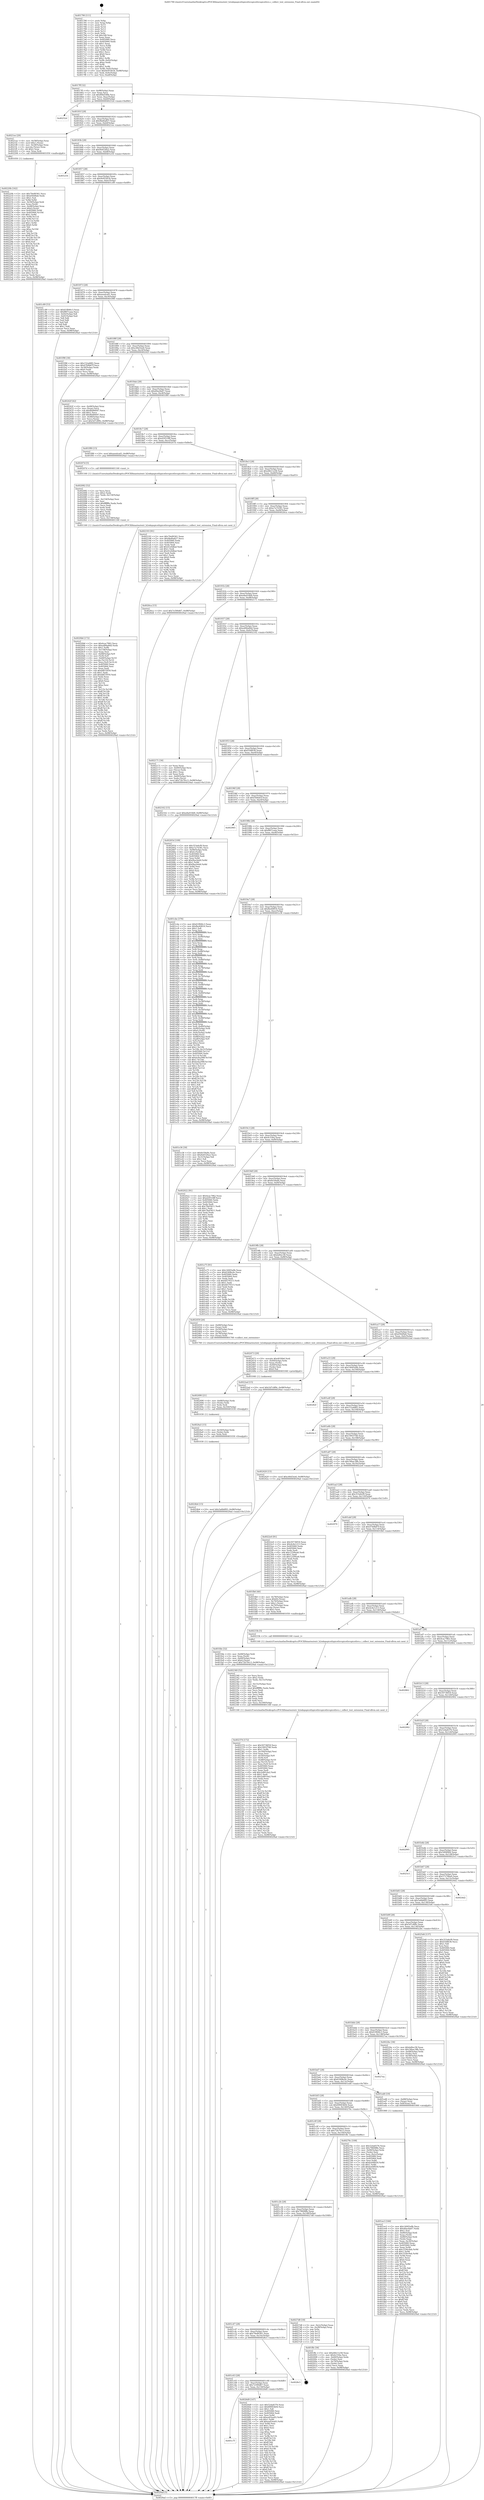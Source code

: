 digraph "0x401790" {
  label = "0x401790 (/mnt/c/Users/mathe/Desktop/tcc/POCII/binaries/extr_h2odepspicotlspicotlsvspicotlsvspicotlsvs.c_collect_test_extension_Final-ollvm.out::main(0))"
  labelloc = "t"
  node[shape=record]

  Entry [label="",width=0.3,height=0.3,shape=circle,fillcolor=black,style=filled]
  "0x4017ff" [label="{
     0x4017ff [32]\l
     | [instrs]\l
     &nbsp;&nbsp;0x4017ff \<+6\>: mov -0x98(%rbp),%eax\l
     &nbsp;&nbsp;0x401805 \<+2\>: mov %eax,%ecx\l
     &nbsp;&nbsp;0x401807 \<+6\>: sub $0x8f4d548b,%ecx\l
     &nbsp;&nbsp;0x40180d \<+6\>: mov %eax,-0xac(%rbp)\l
     &nbsp;&nbsp;0x401813 \<+6\>: mov %ecx,-0xb0(%rbp)\l
     &nbsp;&nbsp;0x401819 \<+6\>: je 000000000040252d \<main+0xd9d\>\l
  }"]
  "0x40252d" [label="{
     0x40252d\l
  }", style=dashed]
  "0x40181f" [label="{
     0x40181f [28]\l
     | [instrs]\l
     &nbsp;&nbsp;0x40181f \<+5\>: jmp 0000000000401824 \<main+0x94\>\l
     &nbsp;&nbsp;0x401824 \<+6\>: mov -0xac(%rbp),%eax\l
     &nbsp;&nbsp;0x40182a \<+5\>: sub $0x9bd0a827,%eax\l
     &nbsp;&nbsp;0x40182f \<+6\>: mov %eax,-0xb4(%rbp)\l
     &nbsp;&nbsp;0x401835 \<+6\>: je 00000000004021ee \<main+0xa5e\>\l
  }"]
  Exit [label="",width=0.3,height=0.3,shape=circle,fillcolor=black,style=filled,peripheries=2]
  "0x4021ee" [label="{
     0x4021ee [29]\l
     | [instrs]\l
     &nbsp;&nbsp;0x4021ee \<+4\>: mov -0x58(%rbp),%rax\l
     &nbsp;&nbsp;0x4021f2 \<+6\>: movl $0x1,(%rax)\l
     &nbsp;&nbsp;0x4021f8 \<+4\>: mov -0x58(%rbp),%rax\l
     &nbsp;&nbsp;0x4021fc \<+3\>: movslq (%rax),%rax\l
     &nbsp;&nbsp;0x4021ff \<+4\>: shl $0x2,%rax\l
     &nbsp;&nbsp;0x402203 \<+3\>: mov %rax,%rdi\l
     &nbsp;&nbsp;0x402206 \<+5\>: call 0000000000401050 \<malloc@plt\>\l
     | [calls]\l
     &nbsp;&nbsp;0x401050 \{1\} (unknown)\l
  }"]
  "0x40183b" [label="{
     0x40183b [28]\l
     | [instrs]\l
     &nbsp;&nbsp;0x40183b \<+5\>: jmp 0000000000401840 \<main+0xb0\>\l
     &nbsp;&nbsp;0x401840 \<+6\>: mov -0xac(%rbp),%eax\l
     &nbsp;&nbsp;0x401846 \<+5\>: sub $0x9e6526a2,%eax\l
     &nbsp;&nbsp;0x40184b \<+6\>: mov %eax,-0xb8(%rbp)\l
     &nbsp;&nbsp;0x401851 \<+6\>: je 0000000000401e54 \<main+0x6c4\>\l
  }"]
  "0x401c7f" [label="{
     0x401c7f\l
  }", style=dashed]
  "0x401e54" [label="{
     0x401e54\l
  }", style=dashed]
  "0x401857" [label="{
     0x401857 [28]\l
     | [instrs]\l
     &nbsp;&nbsp;0x401857 \<+5\>: jmp 000000000040185c \<main+0xcc\>\l
     &nbsp;&nbsp;0x40185c \<+6\>: mov -0xac(%rbp),%eax\l
     &nbsp;&nbsp;0x401862 \<+5\>: sub $0x9e955634,%eax\l
     &nbsp;&nbsp;0x401867 \<+6\>: mov %eax,-0xbc(%rbp)\l
     &nbsp;&nbsp;0x40186d \<+6\>: je 0000000000401c89 \<main+0x4f9\>\l
  }"]
  "0x4026d9" [label="{
     0x4026d9 [147]\l
     | [instrs]\l
     &nbsp;&nbsp;0x4026d9 \<+5\>: mov $0x52da8376,%eax\l
     &nbsp;&nbsp;0x4026de \<+5\>: mov $0x69083b04,%ecx\l
     &nbsp;&nbsp;0x4026e3 \<+2\>: mov $0x1,%dl\l
     &nbsp;&nbsp;0x4026e5 \<+7\>: mov 0x405060,%esi\l
     &nbsp;&nbsp;0x4026ec \<+7\>: mov 0x405064,%edi\l
     &nbsp;&nbsp;0x4026f3 \<+3\>: mov %esi,%r8d\l
     &nbsp;&nbsp;0x4026f6 \<+7\>: sub $0xea93ea93,%r8d\l
     &nbsp;&nbsp;0x4026fd \<+4\>: sub $0x1,%r8d\l
     &nbsp;&nbsp;0x402701 \<+7\>: add $0xea93ea93,%r8d\l
     &nbsp;&nbsp;0x402708 \<+4\>: imul %r8d,%esi\l
     &nbsp;&nbsp;0x40270c \<+3\>: and $0x1,%esi\l
     &nbsp;&nbsp;0x40270f \<+3\>: cmp $0x0,%esi\l
     &nbsp;&nbsp;0x402712 \<+4\>: sete %r9b\l
     &nbsp;&nbsp;0x402716 \<+3\>: cmp $0xa,%edi\l
     &nbsp;&nbsp;0x402719 \<+4\>: setl %r10b\l
     &nbsp;&nbsp;0x40271d \<+3\>: mov %r9b,%r11b\l
     &nbsp;&nbsp;0x402720 \<+4\>: xor $0xff,%r11b\l
     &nbsp;&nbsp;0x402724 \<+3\>: mov %r10b,%bl\l
     &nbsp;&nbsp;0x402727 \<+3\>: xor $0xff,%bl\l
     &nbsp;&nbsp;0x40272a \<+3\>: xor $0x0,%dl\l
     &nbsp;&nbsp;0x40272d \<+3\>: mov %r11b,%r14b\l
     &nbsp;&nbsp;0x402730 \<+4\>: and $0x0,%r14b\l
     &nbsp;&nbsp;0x402734 \<+3\>: and %dl,%r9b\l
     &nbsp;&nbsp;0x402737 \<+3\>: mov %bl,%r15b\l
     &nbsp;&nbsp;0x40273a \<+4\>: and $0x0,%r15b\l
     &nbsp;&nbsp;0x40273e \<+3\>: and %dl,%r10b\l
     &nbsp;&nbsp;0x402741 \<+3\>: or %r9b,%r14b\l
     &nbsp;&nbsp;0x402744 \<+3\>: or %r10b,%r15b\l
     &nbsp;&nbsp;0x402747 \<+3\>: xor %r15b,%r14b\l
     &nbsp;&nbsp;0x40274a \<+3\>: or %bl,%r11b\l
     &nbsp;&nbsp;0x40274d \<+4\>: xor $0xff,%r11b\l
     &nbsp;&nbsp;0x402751 \<+3\>: or $0x0,%dl\l
     &nbsp;&nbsp;0x402754 \<+3\>: and %dl,%r11b\l
     &nbsp;&nbsp;0x402757 \<+3\>: or %r11b,%r14b\l
     &nbsp;&nbsp;0x40275a \<+4\>: test $0x1,%r14b\l
     &nbsp;&nbsp;0x40275e \<+3\>: cmovne %ecx,%eax\l
     &nbsp;&nbsp;0x402761 \<+6\>: mov %eax,-0x98(%rbp)\l
     &nbsp;&nbsp;0x402767 \<+5\>: jmp 00000000004029ad \<main+0x121d\>\l
  }"]
  "0x401c89" [label="{
     0x401c89 [53]\l
     | [instrs]\l
     &nbsp;&nbsp;0x401c89 \<+5\>: mov $0x61f846c3,%eax\l
     &nbsp;&nbsp;0x401c8e \<+5\>: mov $0xf807caaa,%ecx\l
     &nbsp;&nbsp;0x401c93 \<+6\>: mov -0x92(%rbp),%dl\l
     &nbsp;&nbsp;0x401c99 \<+7\>: mov -0x91(%rbp),%sil\l
     &nbsp;&nbsp;0x401ca0 \<+3\>: mov %dl,%dil\l
     &nbsp;&nbsp;0x401ca3 \<+3\>: and %sil,%dil\l
     &nbsp;&nbsp;0x401ca6 \<+3\>: xor %sil,%dl\l
     &nbsp;&nbsp;0x401ca9 \<+3\>: or %dl,%dil\l
     &nbsp;&nbsp;0x401cac \<+4\>: test $0x1,%dil\l
     &nbsp;&nbsp;0x401cb0 \<+3\>: cmovne %ecx,%eax\l
     &nbsp;&nbsp;0x401cb3 \<+6\>: mov %eax,-0x98(%rbp)\l
     &nbsp;&nbsp;0x401cb9 \<+5\>: jmp 00000000004029ad \<main+0x121d\>\l
  }"]
  "0x401873" [label="{
     0x401873 [28]\l
     | [instrs]\l
     &nbsp;&nbsp;0x401873 \<+5\>: jmp 0000000000401878 \<main+0xe8\>\l
     &nbsp;&nbsp;0x401878 \<+6\>: mov -0xac(%rbp),%eax\l
     &nbsp;&nbsp;0x40187e \<+5\>: sub $0xaeedcad1,%eax\l
     &nbsp;&nbsp;0x401883 \<+6\>: mov %eax,-0xc0(%rbp)\l
     &nbsp;&nbsp;0x401889 \<+6\>: je 0000000000401f98 \<main+0x808\>\l
  }"]
  "0x4029ad" [label="{
     0x4029ad [5]\l
     | [instrs]\l
     &nbsp;&nbsp;0x4029ad \<+5\>: jmp 00000000004017ff \<main+0x6f\>\l
  }"]
  "0x401790" [label="{
     0x401790 [111]\l
     | [instrs]\l
     &nbsp;&nbsp;0x401790 \<+1\>: push %rbp\l
     &nbsp;&nbsp;0x401791 \<+3\>: mov %rsp,%rbp\l
     &nbsp;&nbsp;0x401794 \<+2\>: push %r15\l
     &nbsp;&nbsp;0x401796 \<+2\>: push %r14\l
     &nbsp;&nbsp;0x401798 \<+2\>: push %r13\l
     &nbsp;&nbsp;0x40179a \<+2\>: push %r12\l
     &nbsp;&nbsp;0x40179c \<+1\>: push %rbx\l
     &nbsp;&nbsp;0x40179d \<+7\>: sub $0x168,%rsp\l
     &nbsp;&nbsp;0x4017a4 \<+2\>: xor %eax,%eax\l
     &nbsp;&nbsp;0x4017a6 \<+7\>: mov 0x405060,%ecx\l
     &nbsp;&nbsp;0x4017ad \<+7\>: mov 0x405064,%edx\l
     &nbsp;&nbsp;0x4017b4 \<+3\>: sub $0x1,%eax\l
     &nbsp;&nbsp;0x4017b7 \<+3\>: mov %ecx,%r8d\l
     &nbsp;&nbsp;0x4017ba \<+3\>: add %eax,%r8d\l
     &nbsp;&nbsp;0x4017bd \<+4\>: imul %r8d,%ecx\l
     &nbsp;&nbsp;0x4017c1 \<+3\>: and $0x1,%ecx\l
     &nbsp;&nbsp;0x4017c4 \<+3\>: cmp $0x0,%ecx\l
     &nbsp;&nbsp;0x4017c7 \<+4\>: sete %r9b\l
     &nbsp;&nbsp;0x4017cb \<+4\>: and $0x1,%r9b\l
     &nbsp;&nbsp;0x4017cf \<+7\>: mov %r9b,-0x92(%rbp)\l
     &nbsp;&nbsp;0x4017d6 \<+3\>: cmp $0xa,%edx\l
     &nbsp;&nbsp;0x4017d9 \<+4\>: setl %r9b\l
     &nbsp;&nbsp;0x4017dd \<+4\>: and $0x1,%r9b\l
     &nbsp;&nbsp;0x4017e1 \<+7\>: mov %r9b,-0x91(%rbp)\l
     &nbsp;&nbsp;0x4017e8 \<+10\>: movl $0x9e955634,-0x98(%rbp)\l
     &nbsp;&nbsp;0x4017f2 \<+6\>: mov %edi,-0x9c(%rbp)\l
     &nbsp;&nbsp;0x4017f8 \<+7\>: mov %rsi,-0xa8(%rbp)\l
  }"]
  "0x401c63" [label="{
     0x401c63 [28]\l
     | [instrs]\l
     &nbsp;&nbsp;0x401c63 \<+5\>: jmp 0000000000401c68 \<main+0x4d8\>\l
     &nbsp;&nbsp;0x401c68 \<+6\>: mov -0xac(%rbp),%eax\l
     &nbsp;&nbsp;0x401c6e \<+5\>: sub $0x7e590d67,%eax\l
     &nbsp;&nbsp;0x401c73 \<+6\>: mov %eax,-0x150(%rbp)\l
     &nbsp;&nbsp;0x401c79 \<+6\>: je 00000000004026d9 \<main+0xf49\>\l
  }"]
  "0x401f98" [label="{
     0x401f98 [30]\l
     | [instrs]\l
     &nbsp;&nbsp;0x401f98 \<+5\>: mov $0x152a68f2,%eax\l
     &nbsp;&nbsp;0x401f9d \<+5\>: mov $0x47b9b87f,%ecx\l
     &nbsp;&nbsp;0x401fa2 \<+3\>: mov -0x30(%rbp),%edx\l
     &nbsp;&nbsp;0x401fa5 \<+3\>: cmp $0x0,%edx\l
     &nbsp;&nbsp;0x401fa8 \<+3\>: cmove %ecx,%eax\l
     &nbsp;&nbsp;0x401fab \<+6\>: mov %eax,-0x98(%rbp)\l
     &nbsp;&nbsp;0x401fb1 \<+5\>: jmp 00000000004029ad \<main+0x121d\>\l
  }"]
  "0x40188f" [label="{
     0x40188f [28]\l
     | [instrs]\l
     &nbsp;&nbsp;0x40188f \<+5\>: jmp 0000000000401894 \<main+0x104\>\l
     &nbsp;&nbsp;0x401894 \<+6\>: mov -0xac(%rbp),%eax\l
     &nbsp;&nbsp;0x40189a \<+5\>: sub $0xc66d3ee6,%eax\l
     &nbsp;&nbsp;0x40189f \<+6\>: mov %eax,-0xc4(%rbp)\l
     &nbsp;&nbsp;0x4018a5 \<+6\>: je 000000000040242f \<main+0xc9f\>\l
  }"]
  "0x4028c5" [label="{
     0x4028c5\l
  }", style=dashed]
  "0x40242f" [label="{
     0x40242f [42]\l
     | [instrs]\l
     &nbsp;&nbsp;0x40242f \<+4\>: mov -0x48(%rbp),%rax\l
     &nbsp;&nbsp;0x402433 \<+2\>: mov (%rax),%ecx\l
     &nbsp;&nbsp;0x402435 \<+6\>: sub $0xf6d46047,%ecx\l
     &nbsp;&nbsp;0x40243b \<+3\>: add $0x1,%ecx\l
     &nbsp;&nbsp;0x40243e \<+6\>: add $0xf6d46047,%ecx\l
     &nbsp;&nbsp;0x402444 \<+4\>: mov -0x48(%rbp),%rax\l
     &nbsp;&nbsp;0x402448 \<+2\>: mov %ecx,(%rax)\l
     &nbsp;&nbsp;0x40244a \<+10\>: movl $0x5d7c8f9c,-0x98(%rbp)\l
     &nbsp;&nbsp;0x402454 \<+5\>: jmp 00000000004029ad \<main+0x121d\>\l
  }"]
  "0x4018ab" [label="{
     0x4018ab [28]\l
     | [instrs]\l
     &nbsp;&nbsp;0x4018ab \<+5\>: jmp 00000000004018b0 \<main+0x120\>\l
     &nbsp;&nbsp;0x4018b0 \<+6\>: mov -0xac(%rbp),%eax\l
     &nbsp;&nbsp;0x4018b6 \<+5\>: sub $0xd0ac8a67,%eax\l
     &nbsp;&nbsp;0x4018bb \<+6\>: mov %eax,-0xc8(%rbp)\l
     &nbsp;&nbsp;0x4018c1 \<+6\>: je 0000000000401f89 \<main+0x7f9\>\l
  }"]
  "0x401c47" [label="{
     0x401c47 [28]\l
     | [instrs]\l
     &nbsp;&nbsp;0x401c47 \<+5\>: jmp 0000000000401c4c \<main+0x4bc\>\l
     &nbsp;&nbsp;0x401c4c \<+6\>: mov -0xac(%rbp),%eax\l
     &nbsp;&nbsp;0x401c52 \<+5\>: sub $0x79e89361,%eax\l
     &nbsp;&nbsp;0x401c57 \<+6\>: mov %eax,-0x14c(%rbp)\l
     &nbsp;&nbsp;0x401c5d \<+6\>: je 00000000004028c5 \<main+0x1135\>\l
  }"]
  "0x401f89" [label="{
     0x401f89 [15]\l
     | [instrs]\l
     &nbsp;&nbsp;0x401f89 \<+10\>: movl $0xaeedcad1,-0x98(%rbp)\l
     &nbsp;&nbsp;0x401f93 \<+5\>: jmp 00000000004029ad \<main+0x121d\>\l
  }"]
  "0x4018c7" [label="{
     0x4018c7 [28]\l
     | [instrs]\l
     &nbsp;&nbsp;0x4018c7 \<+5\>: jmp 00000000004018cc \<main+0x13c\>\l
     &nbsp;&nbsp;0x4018cc \<+6\>: mov -0xac(%rbp),%eax\l
     &nbsp;&nbsp;0x4018d2 \<+5\>: sub $0xd29518ff,%eax\l
     &nbsp;&nbsp;0x4018d7 \<+6\>: mov %eax,-0xcc(%rbp)\l
     &nbsp;&nbsp;0x4018dd \<+6\>: je 000000000040207d \<main+0x8ed\>\l
  }"]
  "0x4027d8" [label="{
     0x4027d8 [18]\l
     | [instrs]\l
     &nbsp;&nbsp;0x4027d8 \<+3\>: mov -0x2c(%rbp),%eax\l
     &nbsp;&nbsp;0x4027db \<+4\>: lea -0x28(%rbp),%rsp\l
     &nbsp;&nbsp;0x4027df \<+1\>: pop %rbx\l
     &nbsp;&nbsp;0x4027e0 \<+2\>: pop %r12\l
     &nbsp;&nbsp;0x4027e2 \<+2\>: pop %r13\l
     &nbsp;&nbsp;0x4027e4 \<+2\>: pop %r14\l
     &nbsp;&nbsp;0x4027e6 \<+2\>: pop %r15\l
     &nbsp;&nbsp;0x4027e8 \<+1\>: pop %rbp\l
     &nbsp;&nbsp;0x4027e9 \<+1\>: ret\l
  }"]
  "0x40207d" [label="{
     0x40207d [5]\l
     | [instrs]\l
     &nbsp;&nbsp;0x40207d \<+5\>: call 0000000000401160 \<next_i\>\l
     | [calls]\l
     &nbsp;&nbsp;0x401160 \{1\} (/mnt/c/Users/mathe/Desktop/tcc/POCII/binaries/extr_h2odepspicotlspicotlsvspicotlsvspicotlsvs.c_collect_test_extension_Final-ollvm.out::next_i)\l
  }"]
  "0x4018e3" [label="{
     0x4018e3 [28]\l
     | [instrs]\l
     &nbsp;&nbsp;0x4018e3 \<+5\>: jmp 00000000004018e8 \<main+0x158\>\l
     &nbsp;&nbsp;0x4018e8 \<+6\>: mov -0xac(%rbp),%eax\l
     &nbsp;&nbsp;0x4018ee \<+5\>: sub $0xd4b11e58,%eax\l
     &nbsp;&nbsp;0x4018f3 \<+6\>: mov %eax,-0xd0(%rbp)\l
     &nbsp;&nbsp;0x4018f9 \<+6\>: je 0000000000402193 \<main+0xa03\>\l
  }"]
  "0x4024b4" [label="{
     0x4024b4 [15]\l
     | [instrs]\l
     &nbsp;&nbsp;0x4024b4 \<+10\>: movl $0x5a6b6f93,-0x98(%rbp)\l
     &nbsp;&nbsp;0x4024be \<+5\>: jmp 00000000004029ad \<main+0x121d\>\l
  }"]
  "0x402193" [label="{
     0x402193 [91]\l
     | [instrs]\l
     &nbsp;&nbsp;0x402193 \<+5\>: mov $0x79e89361,%eax\l
     &nbsp;&nbsp;0x402198 \<+5\>: mov $0x9bd0a827,%ecx\l
     &nbsp;&nbsp;0x40219d \<+7\>: mov 0x405060,%edx\l
     &nbsp;&nbsp;0x4021a4 \<+7\>: mov 0x405064,%esi\l
     &nbsp;&nbsp;0x4021ab \<+2\>: mov %edx,%edi\l
     &nbsp;&nbsp;0x4021ad \<+6\>: add $0x41e0dfad,%edi\l
     &nbsp;&nbsp;0x4021b3 \<+3\>: sub $0x1,%edi\l
     &nbsp;&nbsp;0x4021b6 \<+6\>: sub $0x41e0dfad,%edi\l
     &nbsp;&nbsp;0x4021bc \<+3\>: imul %edi,%edx\l
     &nbsp;&nbsp;0x4021bf \<+3\>: and $0x1,%edx\l
     &nbsp;&nbsp;0x4021c2 \<+3\>: cmp $0x0,%edx\l
     &nbsp;&nbsp;0x4021c5 \<+4\>: sete %r8b\l
     &nbsp;&nbsp;0x4021c9 \<+3\>: cmp $0xa,%esi\l
     &nbsp;&nbsp;0x4021cc \<+4\>: setl %r9b\l
     &nbsp;&nbsp;0x4021d0 \<+3\>: mov %r8b,%r10b\l
     &nbsp;&nbsp;0x4021d3 \<+3\>: and %r9b,%r10b\l
     &nbsp;&nbsp;0x4021d6 \<+3\>: xor %r9b,%r8b\l
     &nbsp;&nbsp;0x4021d9 \<+3\>: or %r8b,%r10b\l
     &nbsp;&nbsp;0x4021dc \<+4\>: test $0x1,%r10b\l
     &nbsp;&nbsp;0x4021e0 \<+3\>: cmovne %ecx,%eax\l
     &nbsp;&nbsp;0x4021e3 \<+6\>: mov %eax,-0x98(%rbp)\l
     &nbsp;&nbsp;0x4021e9 \<+5\>: jmp 00000000004029ad \<main+0x121d\>\l
  }"]
  "0x4018ff" [label="{
     0x4018ff [28]\l
     | [instrs]\l
     &nbsp;&nbsp;0x4018ff \<+5\>: jmp 0000000000401904 \<main+0x174\>\l
     &nbsp;&nbsp;0x401904 \<+6\>: mov -0xac(%rbp),%eax\l
     &nbsp;&nbsp;0x40190a \<+5\>: sub $0xe7a74381,%eax\l
     &nbsp;&nbsp;0x40190f \<+6\>: mov %eax,-0xd4(%rbp)\l
     &nbsp;&nbsp;0x401915 \<+6\>: je 00000000004026ca \<main+0xf3a\>\l
  }"]
  "0x4024a5" [label="{
     0x4024a5 [15]\l
     | [instrs]\l
     &nbsp;&nbsp;0x4024a5 \<+4\>: mov -0x50(%rbp),%rdx\l
     &nbsp;&nbsp;0x4024a9 \<+3\>: mov (%rdx),%rdx\l
     &nbsp;&nbsp;0x4024ac \<+3\>: mov %rdx,%rdi\l
     &nbsp;&nbsp;0x4024af \<+5\>: call 0000000000401030 \<free@plt\>\l
     | [calls]\l
     &nbsp;&nbsp;0x401030 \{1\} (unknown)\l
  }"]
  "0x4026ca" [label="{
     0x4026ca [15]\l
     | [instrs]\l
     &nbsp;&nbsp;0x4026ca \<+10\>: movl $0x7e590d67,-0x98(%rbp)\l
     &nbsp;&nbsp;0x4026d4 \<+5\>: jmp 00000000004029ad \<main+0x121d\>\l
  }"]
  "0x40191b" [label="{
     0x40191b [28]\l
     | [instrs]\l
     &nbsp;&nbsp;0x40191b \<+5\>: jmp 0000000000401920 \<main+0x190\>\l
     &nbsp;&nbsp;0x401920 \<+6\>: mov -0xac(%rbp),%eax\l
     &nbsp;&nbsp;0x401926 \<+5\>: sub $0xe8a018d9,%eax\l
     &nbsp;&nbsp;0x40192b \<+6\>: mov %eax,-0xd8(%rbp)\l
     &nbsp;&nbsp;0x401931 \<+6\>: je 0000000000402171 \<main+0x9e1\>\l
  }"]
  "0x402490" [label="{
     0x402490 [21]\l
     | [instrs]\l
     &nbsp;&nbsp;0x402490 \<+4\>: mov -0x68(%rbp),%rdx\l
     &nbsp;&nbsp;0x402494 \<+3\>: mov (%rdx),%rdx\l
     &nbsp;&nbsp;0x402497 \<+3\>: mov %rdx,%rdi\l
     &nbsp;&nbsp;0x40249a \<+6\>: mov %eax,-0x164(%rbp)\l
     &nbsp;&nbsp;0x4024a0 \<+5\>: call 0000000000401030 \<free@plt\>\l
     | [calls]\l
     &nbsp;&nbsp;0x401030 \{1\} (unknown)\l
  }"]
  "0x402171" [label="{
     0x402171 [34]\l
     | [instrs]\l
     &nbsp;&nbsp;0x402171 \<+2\>: xor %eax,%eax\l
     &nbsp;&nbsp;0x402173 \<+4\>: mov -0x60(%rbp),%rcx\l
     &nbsp;&nbsp;0x402177 \<+2\>: mov (%rcx),%edx\l
     &nbsp;&nbsp;0x402179 \<+3\>: sub $0x1,%eax\l
     &nbsp;&nbsp;0x40217c \<+2\>: sub %eax,%edx\l
     &nbsp;&nbsp;0x40217e \<+4\>: mov -0x60(%rbp),%rcx\l
     &nbsp;&nbsp;0x402182 \<+2\>: mov %edx,(%rcx)\l
     &nbsp;&nbsp;0x402184 \<+10\>: movl $0x72b79cc3,-0x98(%rbp)\l
     &nbsp;&nbsp;0x40218e \<+5\>: jmp 00000000004029ad \<main+0x121d\>\l
  }"]
  "0x401937" [label="{
     0x401937 [28]\l
     | [instrs]\l
     &nbsp;&nbsp;0x401937 \<+5\>: jmp 000000000040193c \<main+0x1ac\>\l
     &nbsp;&nbsp;0x40193c \<+6\>: mov -0xac(%rbp),%eax\l
     &nbsp;&nbsp;0x401942 \<+5\>: sub $0xed06a84d,%eax\l
     &nbsp;&nbsp;0x401947 \<+6\>: mov %eax,-0xdc(%rbp)\l
     &nbsp;&nbsp;0x40194d \<+6\>: je 0000000000402162 \<main+0x9d2\>\l
  }"]
  "0x402473" [label="{
     0x402473 [29]\l
     | [instrs]\l
     &nbsp;&nbsp;0x402473 \<+10\>: movabs $0x4030b6,%rdi\l
     &nbsp;&nbsp;0x40247d \<+4\>: mov -0x40(%rbp),%rdx\l
     &nbsp;&nbsp;0x402481 \<+2\>: mov %eax,(%rdx)\l
     &nbsp;&nbsp;0x402483 \<+4\>: mov -0x40(%rbp),%rdx\l
     &nbsp;&nbsp;0x402487 \<+2\>: mov (%rdx),%esi\l
     &nbsp;&nbsp;0x402489 \<+2\>: mov $0x0,%al\l
     &nbsp;&nbsp;0x40248b \<+5\>: call 0000000000401040 \<printf@plt\>\l
     | [calls]\l
     &nbsp;&nbsp;0x401040 \{1\} (unknown)\l
  }"]
  "0x402162" [label="{
     0x402162 [15]\l
     | [instrs]\l
     &nbsp;&nbsp;0x402162 \<+10\>: movl $0xe8a018d9,-0x98(%rbp)\l
     &nbsp;&nbsp;0x40216c \<+5\>: jmp 00000000004029ad \<main+0x121d\>\l
  }"]
  "0x401953" [label="{
     0x401953 [28]\l
     | [instrs]\l
     &nbsp;&nbsp;0x401953 \<+5\>: jmp 0000000000401958 \<main+0x1c8\>\l
     &nbsp;&nbsp;0x401958 \<+6\>: mov -0xac(%rbp),%eax\l
     &nbsp;&nbsp;0x40195e \<+5\>: sub $0xf1fdf036,%eax\l
     &nbsp;&nbsp;0x401963 \<+6\>: mov %eax,-0xe0(%rbp)\l
     &nbsp;&nbsp;0x401969 \<+6\>: je 000000000040265d \<main+0xecd\>\l
  }"]
  "0x402374" [label="{
     0x402374 [172]\l
     | [instrs]\l
     &nbsp;&nbsp;0x402374 \<+5\>: mov $0x50736f18,%ecx\l
     &nbsp;&nbsp;0x402379 \<+5\>: mov $0x1991f748,%edx\l
     &nbsp;&nbsp;0x40237e \<+3\>: mov $0x1,%r8b\l
     &nbsp;&nbsp;0x402381 \<+6\>: mov -0x160(%rbp),%esi\l
     &nbsp;&nbsp;0x402387 \<+3\>: imul %eax,%esi\l
     &nbsp;&nbsp;0x40238a \<+4\>: mov -0x50(%rbp),%r9\l
     &nbsp;&nbsp;0x40238e \<+3\>: mov (%r9),%r9\l
     &nbsp;&nbsp;0x402391 \<+4\>: mov -0x48(%rbp),%r10\l
     &nbsp;&nbsp;0x402395 \<+3\>: movslq (%r10),%r10\l
     &nbsp;&nbsp;0x402398 \<+4\>: mov %esi,(%r9,%r10,4)\l
     &nbsp;&nbsp;0x40239c \<+7\>: mov 0x405060,%eax\l
     &nbsp;&nbsp;0x4023a3 \<+7\>: mov 0x405064,%esi\l
     &nbsp;&nbsp;0x4023aa \<+2\>: mov %eax,%edi\l
     &nbsp;&nbsp;0x4023ac \<+6\>: add $0x2e801da2,%edi\l
     &nbsp;&nbsp;0x4023b2 \<+3\>: sub $0x1,%edi\l
     &nbsp;&nbsp;0x4023b5 \<+6\>: sub $0x2e801da2,%edi\l
     &nbsp;&nbsp;0x4023bb \<+3\>: imul %edi,%eax\l
     &nbsp;&nbsp;0x4023be \<+3\>: and $0x1,%eax\l
     &nbsp;&nbsp;0x4023c1 \<+3\>: cmp $0x0,%eax\l
     &nbsp;&nbsp;0x4023c4 \<+4\>: sete %r11b\l
     &nbsp;&nbsp;0x4023c8 \<+3\>: cmp $0xa,%esi\l
     &nbsp;&nbsp;0x4023cb \<+3\>: setl %bl\l
     &nbsp;&nbsp;0x4023ce \<+3\>: mov %r11b,%r14b\l
     &nbsp;&nbsp;0x4023d1 \<+4\>: xor $0xff,%r14b\l
     &nbsp;&nbsp;0x4023d5 \<+3\>: mov %bl,%r15b\l
     &nbsp;&nbsp;0x4023d8 \<+4\>: xor $0xff,%r15b\l
     &nbsp;&nbsp;0x4023dc \<+4\>: xor $0x1,%r8b\l
     &nbsp;&nbsp;0x4023e0 \<+3\>: mov %r14b,%r12b\l
     &nbsp;&nbsp;0x4023e3 \<+4\>: and $0xff,%r12b\l
     &nbsp;&nbsp;0x4023e7 \<+3\>: and %r8b,%r11b\l
     &nbsp;&nbsp;0x4023ea \<+3\>: mov %r15b,%r13b\l
     &nbsp;&nbsp;0x4023ed \<+4\>: and $0xff,%r13b\l
     &nbsp;&nbsp;0x4023f1 \<+3\>: and %r8b,%bl\l
     &nbsp;&nbsp;0x4023f4 \<+3\>: or %r11b,%r12b\l
     &nbsp;&nbsp;0x4023f7 \<+3\>: or %bl,%r13b\l
     &nbsp;&nbsp;0x4023fa \<+3\>: xor %r13b,%r12b\l
     &nbsp;&nbsp;0x4023fd \<+3\>: or %r15b,%r14b\l
     &nbsp;&nbsp;0x402400 \<+4\>: xor $0xff,%r14b\l
     &nbsp;&nbsp;0x402404 \<+4\>: or $0x1,%r8b\l
     &nbsp;&nbsp;0x402408 \<+3\>: and %r8b,%r14b\l
     &nbsp;&nbsp;0x40240b \<+3\>: or %r14b,%r12b\l
     &nbsp;&nbsp;0x40240e \<+4\>: test $0x1,%r12b\l
     &nbsp;&nbsp;0x402412 \<+3\>: cmovne %edx,%ecx\l
     &nbsp;&nbsp;0x402415 \<+6\>: mov %ecx,-0x98(%rbp)\l
     &nbsp;&nbsp;0x40241b \<+5\>: jmp 00000000004029ad \<main+0x121d\>\l
  }"]
  "0x40265d" [label="{
     0x40265d [109]\l
     | [instrs]\l
     &nbsp;&nbsp;0x40265d \<+5\>: mov $0x353e6cf9,%eax\l
     &nbsp;&nbsp;0x402662 \<+5\>: mov $0xe7a74381,%ecx\l
     &nbsp;&nbsp;0x402667 \<+7\>: mov -0x90(%rbp),%rdx\l
     &nbsp;&nbsp;0x40266e \<+6\>: movl $0x0,(%rdx)\l
     &nbsp;&nbsp;0x402674 \<+7\>: mov 0x405060,%esi\l
     &nbsp;&nbsp;0x40267b \<+7\>: mov 0x405064,%edi\l
     &nbsp;&nbsp;0x402682 \<+3\>: mov %esi,%r8d\l
     &nbsp;&nbsp;0x402685 \<+7\>: add $0xf4ac0eb9,%r8d\l
     &nbsp;&nbsp;0x40268c \<+4\>: sub $0x1,%r8d\l
     &nbsp;&nbsp;0x402690 \<+7\>: sub $0xf4ac0eb9,%r8d\l
     &nbsp;&nbsp;0x402697 \<+4\>: imul %r8d,%esi\l
     &nbsp;&nbsp;0x40269b \<+3\>: and $0x1,%esi\l
     &nbsp;&nbsp;0x40269e \<+3\>: cmp $0x0,%esi\l
     &nbsp;&nbsp;0x4026a1 \<+4\>: sete %r9b\l
     &nbsp;&nbsp;0x4026a5 \<+3\>: cmp $0xa,%edi\l
     &nbsp;&nbsp;0x4026a8 \<+4\>: setl %r10b\l
     &nbsp;&nbsp;0x4026ac \<+3\>: mov %r9b,%r11b\l
     &nbsp;&nbsp;0x4026af \<+3\>: and %r10b,%r11b\l
     &nbsp;&nbsp;0x4026b2 \<+3\>: xor %r10b,%r9b\l
     &nbsp;&nbsp;0x4026b5 \<+3\>: or %r9b,%r11b\l
     &nbsp;&nbsp;0x4026b8 \<+4\>: test $0x1,%r11b\l
     &nbsp;&nbsp;0x4026bc \<+3\>: cmovne %ecx,%eax\l
     &nbsp;&nbsp;0x4026bf \<+6\>: mov %eax,-0x98(%rbp)\l
     &nbsp;&nbsp;0x4026c5 \<+5\>: jmp 00000000004029ad \<main+0x121d\>\l
  }"]
  "0x40196f" [label="{
     0x40196f [28]\l
     | [instrs]\l
     &nbsp;&nbsp;0x40196f \<+5\>: jmp 0000000000401974 \<main+0x1e4\>\l
     &nbsp;&nbsp;0x401974 \<+6\>: mov -0xac(%rbp),%eax\l
     &nbsp;&nbsp;0x40197a \<+5\>: sub $0xf3b9afcf,%eax\l
     &nbsp;&nbsp;0x40197f \<+6\>: mov %eax,-0xe4(%rbp)\l
     &nbsp;&nbsp;0x401985 \<+6\>: je 0000000000402965 \<main+0x11d5\>\l
  }"]
  "0x402340" [label="{
     0x402340 [52]\l
     | [instrs]\l
     &nbsp;&nbsp;0x402340 \<+2\>: xor %ecx,%ecx\l
     &nbsp;&nbsp;0x402342 \<+5\>: mov $0x2,%edx\l
     &nbsp;&nbsp;0x402347 \<+6\>: mov %edx,-0x15c(%rbp)\l
     &nbsp;&nbsp;0x40234d \<+1\>: cltd\l
     &nbsp;&nbsp;0x40234e \<+6\>: mov -0x15c(%rbp),%esi\l
     &nbsp;&nbsp;0x402354 \<+2\>: idiv %esi\l
     &nbsp;&nbsp;0x402356 \<+6\>: imul $0xfffffffe,%edx,%edx\l
     &nbsp;&nbsp;0x40235c \<+2\>: mov %ecx,%edi\l
     &nbsp;&nbsp;0x40235e \<+2\>: sub %edx,%edi\l
     &nbsp;&nbsp;0x402360 \<+2\>: mov %ecx,%edx\l
     &nbsp;&nbsp;0x402362 \<+3\>: sub $0x1,%edx\l
     &nbsp;&nbsp;0x402365 \<+2\>: add %edx,%edi\l
     &nbsp;&nbsp;0x402367 \<+2\>: sub %edi,%ecx\l
     &nbsp;&nbsp;0x402369 \<+6\>: mov %ecx,-0x160(%rbp)\l
     &nbsp;&nbsp;0x40236f \<+5\>: call 0000000000401160 \<next_i\>\l
     | [calls]\l
     &nbsp;&nbsp;0x401160 \{1\} (/mnt/c/Users/mathe/Desktop/tcc/POCII/binaries/extr_h2odepspicotlspicotlsvspicotlsvspicotlsvs.c_collect_test_extension_Final-ollvm.out::next_i)\l
  }"]
  "0x402965" [label="{
     0x402965\l
  }", style=dashed]
  "0x40198b" [label="{
     0x40198b [28]\l
     | [instrs]\l
     &nbsp;&nbsp;0x40198b \<+5\>: jmp 0000000000401990 \<main+0x200\>\l
     &nbsp;&nbsp;0x401990 \<+6\>: mov -0xac(%rbp),%eax\l
     &nbsp;&nbsp;0x401996 \<+5\>: sub $0xf807caaa,%eax\l
     &nbsp;&nbsp;0x40199b \<+6\>: mov %eax,-0xe8(%rbp)\l
     &nbsp;&nbsp;0x4019a1 \<+6\>: je 0000000000401cbe \<main+0x52e\>\l
  }"]
  "0x40220b" [label="{
     0x40220b [162]\l
     | [instrs]\l
     &nbsp;&nbsp;0x40220b \<+5\>: mov $0x79e89361,%ecx\l
     &nbsp;&nbsp;0x402210 \<+5\>: mov $0xd56d9a6,%edx\l
     &nbsp;&nbsp;0x402215 \<+3\>: mov $0x1,%sil\l
     &nbsp;&nbsp;0x402218 \<+3\>: xor %r8d,%r8d\l
     &nbsp;&nbsp;0x40221b \<+4\>: mov -0x50(%rbp),%rdi\l
     &nbsp;&nbsp;0x40221f \<+3\>: mov %rax,(%rdi)\l
     &nbsp;&nbsp;0x402222 \<+4\>: mov -0x48(%rbp),%rax\l
     &nbsp;&nbsp;0x402226 \<+6\>: movl $0x0,(%rax)\l
     &nbsp;&nbsp;0x40222c \<+8\>: mov 0x405060,%r9d\l
     &nbsp;&nbsp;0x402234 \<+8\>: mov 0x405064,%r10d\l
     &nbsp;&nbsp;0x40223c \<+4\>: sub $0x1,%r8d\l
     &nbsp;&nbsp;0x402240 \<+3\>: mov %r9d,%r11d\l
     &nbsp;&nbsp;0x402243 \<+3\>: add %r8d,%r11d\l
     &nbsp;&nbsp;0x402246 \<+4\>: imul %r11d,%r9d\l
     &nbsp;&nbsp;0x40224a \<+4\>: and $0x1,%r9d\l
     &nbsp;&nbsp;0x40224e \<+4\>: cmp $0x0,%r9d\l
     &nbsp;&nbsp;0x402252 \<+3\>: sete %bl\l
     &nbsp;&nbsp;0x402255 \<+4\>: cmp $0xa,%r10d\l
     &nbsp;&nbsp;0x402259 \<+4\>: setl %r14b\l
     &nbsp;&nbsp;0x40225d \<+3\>: mov %bl,%r15b\l
     &nbsp;&nbsp;0x402260 \<+4\>: xor $0xff,%r15b\l
     &nbsp;&nbsp;0x402264 \<+3\>: mov %r14b,%r12b\l
     &nbsp;&nbsp;0x402267 \<+4\>: xor $0xff,%r12b\l
     &nbsp;&nbsp;0x40226b \<+4\>: xor $0x0,%sil\l
     &nbsp;&nbsp;0x40226f \<+3\>: mov %r15b,%r13b\l
     &nbsp;&nbsp;0x402272 \<+4\>: and $0x0,%r13b\l
     &nbsp;&nbsp;0x402276 \<+3\>: and %sil,%bl\l
     &nbsp;&nbsp;0x402279 \<+3\>: mov %r12b,%al\l
     &nbsp;&nbsp;0x40227c \<+2\>: and $0x0,%al\l
     &nbsp;&nbsp;0x40227e \<+3\>: and %sil,%r14b\l
     &nbsp;&nbsp;0x402281 \<+3\>: or %bl,%r13b\l
     &nbsp;&nbsp;0x402284 \<+3\>: or %r14b,%al\l
     &nbsp;&nbsp;0x402287 \<+3\>: xor %al,%r13b\l
     &nbsp;&nbsp;0x40228a \<+3\>: or %r12b,%r15b\l
     &nbsp;&nbsp;0x40228d \<+4\>: xor $0xff,%r15b\l
     &nbsp;&nbsp;0x402291 \<+4\>: or $0x0,%sil\l
     &nbsp;&nbsp;0x402295 \<+3\>: and %sil,%r15b\l
     &nbsp;&nbsp;0x402298 \<+3\>: or %r15b,%r13b\l
     &nbsp;&nbsp;0x40229b \<+4\>: test $0x1,%r13b\l
     &nbsp;&nbsp;0x40229f \<+3\>: cmovne %edx,%ecx\l
     &nbsp;&nbsp;0x4022a2 \<+6\>: mov %ecx,-0x98(%rbp)\l
     &nbsp;&nbsp;0x4022a8 \<+5\>: jmp 00000000004029ad \<main+0x121d\>\l
  }"]
  "0x401cbe" [label="{
     0x401cbe [376]\l
     | [instrs]\l
     &nbsp;&nbsp;0x401cbe \<+5\>: mov $0x61f846c3,%eax\l
     &nbsp;&nbsp;0x401cc3 \<+5\>: mov $0xfbe40816,%ecx\l
     &nbsp;&nbsp;0x401cc8 \<+2\>: mov $0x1,%dl\l
     &nbsp;&nbsp;0x401cca \<+3\>: mov %rsp,%rsi\l
     &nbsp;&nbsp;0x401ccd \<+4\>: add $0xfffffffffffffff0,%rsi\l
     &nbsp;&nbsp;0x401cd1 \<+3\>: mov %rsi,%rsp\l
     &nbsp;&nbsp;0x401cd4 \<+7\>: mov %rsi,-0x90(%rbp)\l
     &nbsp;&nbsp;0x401cdb \<+3\>: mov %rsp,%rsi\l
     &nbsp;&nbsp;0x401cde \<+4\>: add $0xfffffffffffffff0,%rsi\l
     &nbsp;&nbsp;0x401ce2 \<+3\>: mov %rsi,%rsp\l
     &nbsp;&nbsp;0x401ce5 \<+3\>: mov %rsp,%rdi\l
     &nbsp;&nbsp;0x401ce8 \<+4\>: add $0xfffffffffffffff0,%rdi\l
     &nbsp;&nbsp;0x401cec \<+3\>: mov %rdi,%rsp\l
     &nbsp;&nbsp;0x401cef \<+7\>: mov %rdi,-0x88(%rbp)\l
     &nbsp;&nbsp;0x401cf6 \<+3\>: mov %rsp,%rdi\l
     &nbsp;&nbsp;0x401cf9 \<+4\>: add $0xfffffffffffffff0,%rdi\l
     &nbsp;&nbsp;0x401cfd \<+3\>: mov %rdi,%rsp\l
     &nbsp;&nbsp;0x401d00 \<+4\>: mov %rdi,-0x80(%rbp)\l
     &nbsp;&nbsp;0x401d04 \<+3\>: mov %rsp,%rdi\l
     &nbsp;&nbsp;0x401d07 \<+4\>: add $0xfffffffffffffff0,%rdi\l
     &nbsp;&nbsp;0x401d0b \<+3\>: mov %rdi,%rsp\l
     &nbsp;&nbsp;0x401d0e \<+4\>: mov %rdi,-0x78(%rbp)\l
     &nbsp;&nbsp;0x401d12 \<+3\>: mov %rsp,%rdi\l
     &nbsp;&nbsp;0x401d15 \<+4\>: add $0xfffffffffffffff0,%rdi\l
     &nbsp;&nbsp;0x401d19 \<+3\>: mov %rdi,%rsp\l
     &nbsp;&nbsp;0x401d1c \<+4\>: mov %rdi,-0x70(%rbp)\l
     &nbsp;&nbsp;0x401d20 \<+3\>: mov %rsp,%rdi\l
     &nbsp;&nbsp;0x401d23 \<+4\>: add $0xfffffffffffffff0,%rdi\l
     &nbsp;&nbsp;0x401d27 \<+3\>: mov %rdi,%rsp\l
     &nbsp;&nbsp;0x401d2a \<+4\>: mov %rdi,-0x68(%rbp)\l
     &nbsp;&nbsp;0x401d2e \<+3\>: mov %rsp,%rdi\l
     &nbsp;&nbsp;0x401d31 \<+4\>: add $0xfffffffffffffff0,%rdi\l
     &nbsp;&nbsp;0x401d35 \<+3\>: mov %rdi,%rsp\l
     &nbsp;&nbsp;0x401d38 \<+4\>: mov %rdi,-0x60(%rbp)\l
     &nbsp;&nbsp;0x401d3c \<+3\>: mov %rsp,%rdi\l
     &nbsp;&nbsp;0x401d3f \<+4\>: add $0xfffffffffffffff0,%rdi\l
     &nbsp;&nbsp;0x401d43 \<+3\>: mov %rdi,%rsp\l
     &nbsp;&nbsp;0x401d46 \<+4\>: mov %rdi,-0x58(%rbp)\l
     &nbsp;&nbsp;0x401d4a \<+3\>: mov %rsp,%rdi\l
     &nbsp;&nbsp;0x401d4d \<+4\>: add $0xfffffffffffffff0,%rdi\l
     &nbsp;&nbsp;0x401d51 \<+3\>: mov %rdi,%rsp\l
     &nbsp;&nbsp;0x401d54 \<+4\>: mov %rdi,-0x50(%rbp)\l
     &nbsp;&nbsp;0x401d58 \<+3\>: mov %rsp,%rdi\l
     &nbsp;&nbsp;0x401d5b \<+4\>: add $0xfffffffffffffff0,%rdi\l
     &nbsp;&nbsp;0x401d5f \<+3\>: mov %rdi,%rsp\l
     &nbsp;&nbsp;0x401d62 \<+4\>: mov %rdi,-0x48(%rbp)\l
     &nbsp;&nbsp;0x401d66 \<+3\>: mov %rsp,%rdi\l
     &nbsp;&nbsp;0x401d69 \<+4\>: add $0xfffffffffffffff0,%rdi\l
     &nbsp;&nbsp;0x401d6d \<+3\>: mov %rdi,%rsp\l
     &nbsp;&nbsp;0x401d70 \<+4\>: mov %rdi,-0x40(%rbp)\l
     &nbsp;&nbsp;0x401d74 \<+7\>: mov -0x90(%rbp),%rdi\l
     &nbsp;&nbsp;0x401d7b \<+6\>: movl $0x0,(%rdi)\l
     &nbsp;&nbsp;0x401d81 \<+7\>: mov -0x9c(%rbp),%r8d\l
     &nbsp;&nbsp;0x401d88 \<+3\>: mov %r8d,(%rsi)\l
     &nbsp;&nbsp;0x401d8b \<+7\>: mov -0x88(%rbp),%rdi\l
     &nbsp;&nbsp;0x401d92 \<+7\>: mov -0xa8(%rbp),%r9\l
     &nbsp;&nbsp;0x401d99 \<+3\>: mov %r9,(%rdi)\l
     &nbsp;&nbsp;0x401d9c \<+3\>: cmpl $0x2,(%rsi)\l
     &nbsp;&nbsp;0x401d9f \<+4\>: setne %r10b\l
     &nbsp;&nbsp;0x401da3 \<+4\>: and $0x1,%r10b\l
     &nbsp;&nbsp;0x401da7 \<+4\>: mov %r10b,-0x31(%rbp)\l
     &nbsp;&nbsp;0x401dab \<+8\>: mov 0x405060,%r11d\l
     &nbsp;&nbsp;0x401db3 \<+7\>: mov 0x405064,%ebx\l
     &nbsp;&nbsp;0x401dba \<+3\>: mov %r11d,%r14d\l
     &nbsp;&nbsp;0x401dbd \<+7\>: add $0xbc6a299f,%r14d\l
     &nbsp;&nbsp;0x401dc4 \<+4\>: sub $0x1,%r14d\l
     &nbsp;&nbsp;0x401dc8 \<+7\>: sub $0xbc6a299f,%r14d\l
     &nbsp;&nbsp;0x401dcf \<+4\>: imul %r14d,%r11d\l
     &nbsp;&nbsp;0x401dd3 \<+4\>: and $0x1,%r11d\l
     &nbsp;&nbsp;0x401dd7 \<+4\>: cmp $0x0,%r11d\l
     &nbsp;&nbsp;0x401ddb \<+4\>: sete %r10b\l
     &nbsp;&nbsp;0x401ddf \<+3\>: cmp $0xa,%ebx\l
     &nbsp;&nbsp;0x401de2 \<+4\>: setl %r15b\l
     &nbsp;&nbsp;0x401de6 \<+3\>: mov %r10b,%r12b\l
     &nbsp;&nbsp;0x401de9 \<+4\>: xor $0xff,%r12b\l
     &nbsp;&nbsp;0x401ded \<+3\>: mov %r15b,%r13b\l
     &nbsp;&nbsp;0x401df0 \<+4\>: xor $0xff,%r13b\l
     &nbsp;&nbsp;0x401df4 \<+3\>: xor $0x1,%dl\l
     &nbsp;&nbsp;0x401df7 \<+3\>: mov %r12b,%sil\l
     &nbsp;&nbsp;0x401dfa \<+4\>: and $0xff,%sil\l
     &nbsp;&nbsp;0x401dfe \<+3\>: and %dl,%r10b\l
     &nbsp;&nbsp;0x401e01 \<+3\>: mov %r13b,%dil\l
     &nbsp;&nbsp;0x401e04 \<+4\>: and $0xff,%dil\l
     &nbsp;&nbsp;0x401e08 \<+3\>: and %dl,%r15b\l
     &nbsp;&nbsp;0x401e0b \<+3\>: or %r10b,%sil\l
     &nbsp;&nbsp;0x401e0e \<+3\>: or %r15b,%dil\l
     &nbsp;&nbsp;0x401e11 \<+3\>: xor %dil,%sil\l
     &nbsp;&nbsp;0x401e14 \<+3\>: or %r13b,%r12b\l
     &nbsp;&nbsp;0x401e17 \<+4\>: xor $0xff,%r12b\l
     &nbsp;&nbsp;0x401e1b \<+3\>: or $0x1,%dl\l
     &nbsp;&nbsp;0x401e1e \<+3\>: and %dl,%r12b\l
     &nbsp;&nbsp;0x401e21 \<+3\>: or %r12b,%sil\l
     &nbsp;&nbsp;0x401e24 \<+4\>: test $0x1,%sil\l
     &nbsp;&nbsp;0x401e28 \<+3\>: cmovne %ecx,%eax\l
     &nbsp;&nbsp;0x401e2b \<+6\>: mov %eax,-0x98(%rbp)\l
     &nbsp;&nbsp;0x401e31 \<+5\>: jmp 00000000004029ad \<main+0x121d\>\l
  }"]
  "0x4019a7" [label="{
     0x4019a7 [28]\l
     | [instrs]\l
     &nbsp;&nbsp;0x4019a7 \<+5\>: jmp 00000000004019ac \<main+0x21c\>\l
     &nbsp;&nbsp;0x4019ac \<+6\>: mov -0xac(%rbp),%eax\l
     &nbsp;&nbsp;0x4019b2 \<+5\>: sub $0xfbe40816,%eax\l
     &nbsp;&nbsp;0x4019b7 \<+6\>: mov %eax,-0xec(%rbp)\l
     &nbsp;&nbsp;0x4019bd \<+6\>: je 0000000000401e36 \<main+0x6a6\>\l
  }"]
  "0x4020b6" [label="{
     0x4020b6 [172]\l
     | [instrs]\l
     &nbsp;&nbsp;0x4020b6 \<+5\>: mov $0x4cac7962,%ecx\l
     &nbsp;&nbsp;0x4020bb \<+5\>: mov $0xed06a84d,%edx\l
     &nbsp;&nbsp;0x4020c0 \<+3\>: mov $0x1,%r8b\l
     &nbsp;&nbsp;0x4020c3 \<+6\>: mov -0x158(%rbp),%esi\l
     &nbsp;&nbsp;0x4020c9 \<+3\>: imul %eax,%esi\l
     &nbsp;&nbsp;0x4020cc \<+4\>: mov -0x68(%rbp),%r9\l
     &nbsp;&nbsp;0x4020d0 \<+3\>: mov (%r9),%r9\l
     &nbsp;&nbsp;0x4020d3 \<+4\>: mov -0x60(%rbp),%r10\l
     &nbsp;&nbsp;0x4020d7 \<+3\>: movslq (%r10),%r10\l
     &nbsp;&nbsp;0x4020da \<+4\>: mov %esi,(%r9,%r10,4)\l
     &nbsp;&nbsp;0x4020de \<+7\>: mov 0x405060,%eax\l
     &nbsp;&nbsp;0x4020e5 \<+7\>: mov 0x405064,%esi\l
     &nbsp;&nbsp;0x4020ec \<+2\>: mov %eax,%edi\l
     &nbsp;&nbsp;0x4020ee \<+6\>: sub $0xb8f33050,%edi\l
     &nbsp;&nbsp;0x4020f4 \<+3\>: sub $0x1,%edi\l
     &nbsp;&nbsp;0x4020f7 \<+6\>: add $0xb8f33050,%edi\l
     &nbsp;&nbsp;0x4020fd \<+3\>: imul %edi,%eax\l
     &nbsp;&nbsp;0x402100 \<+3\>: and $0x1,%eax\l
     &nbsp;&nbsp;0x402103 \<+3\>: cmp $0x0,%eax\l
     &nbsp;&nbsp;0x402106 \<+4\>: sete %r11b\l
     &nbsp;&nbsp;0x40210a \<+3\>: cmp $0xa,%esi\l
     &nbsp;&nbsp;0x40210d \<+3\>: setl %bl\l
     &nbsp;&nbsp;0x402110 \<+3\>: mov %r11b,%r14b\l
     &nbsp;&nbsp;0x402113 \<+4\>: xor $0xff,%r14b\l
     &nbsp;&nbsp;0x402117 \<+3\>: mov %bl,%r15b\l
     &nbsp;&nbsp;0x40211a \<+4\>: xor $0xff,%r15b\l
     &nbsp;&nbsp;0x40211e \<+4\>: xor $0x1,%r8b\l
     &nbsp;&nbsp;0x402122 \<+3\>: mov %r14b,%r12b\l
     &nbsp;&nbsp;0x402125 \<+4\>: and $0xff,%r12b\l
     &nbsp;&nbsp;0x402129 \<+3\>: and %r8b,%r11b\l
     &nbsp;&nbsp;0x40212c \<+3\>: mov %r15b,%r13b\l
     &nbsp;&nbsp;0x40212f \<+4\>: and $0xff,%r13b\l
     &nbsp;&nbsp;0x402133 \<+3\>: and %r8b,%bl\l
     &nbsp;&nbsp;0x402136 \<+3\>: or %r11b,%r12b\l
     &nbsp;&nbsp;0x402139 \<+3\>: or %bl,%r13b\l
     &nbsp;&nbsp;0x40213c \<+3\>: xor %r13b,%r12b\l
     &nbsp;&nbsp;0x40213f \<+3\>: or %r15b,%r14b\l
     &nbsp;&nbsp;0x402142 \<+4\>: xor $0xff,%r14b\l
     &nbsp;&nbsp;0x402146 \<+4\>: or $0x1,%r8b\l
     &nbsp;&nbsp;0x40214a \<+3\>: and %r8b,%r14b\l
     &nbsp;&nbsp;0x40214d \<+3\>: or %r14b,%r12b\l
     &nbsp;&nbsp;0x402150 \<+4\>: test $0x1,%r12b\l
     &nbsp;&nbsp;0x402154 \<+3\>: cmovne %edx,%ecx\l
     &nbsp;&nbsp;0x402157 \<+6\>: mov %ecx,-0x98(%rbp)\l
     &nbsp;&nbsp;0x40215d \<+5\>: jmp 00000000004029ad \<main+0x121d\>\l
  }"]
  "0x402082" [label="{
     0x402082 [52]\l
     | [instrs]\l
     &nbsp;&nbsp;0x402082 \<+2\>: xor %ecx,%ecx\l
     &nbsp;&nbsp;0x402084 \<+5\>: mov $0x2,%edx\l
     &nbsp;&nbsp;0x402089 \<+6\>: mov %edx,-0x154(%rbp)\l
     &nbsp;&nbsp;0x40208f \<+1\>: cltd\l
     &nbsp;&nbsp;0x402090 \<+6\>: mov -0x154(%rbp),%esi\l
     &nbsp;&nbsp;0x402096 \<+2\>: idiv %esi\l
     &nbsp;&nbsp;0x402098 \<+6\>: imul $0xfffffffe,%edx,%edx\l
     &nbsp;&nbsp;0x40209e \<+2\>: mov %ecx,%edi\l
     &nbsp;&nbsp;0x4020a0 \<+2\>: sub %edx,%edi\l
     &nbsp;&nbsp;0x4020a2 \<+2\>: mov %ecx,%edx\l
     &nbsp;&nbsp;0x4020a4 \<+3\>: sub $0x1,%edx\l
     &nbsp;&nbsp;0x4020a7 \<+2\>: add %edx,%edi\l
     &nbsp;&nbsp;0x4020a9 \<+2\>: sub %edi,%ecx\l
     &nbsp;&nbsp;0x4020ab \<+6\>: mov %ecx,-0x158(%rbp)\l
     &nbsp;&nbsp;0x4020b1 \<+5\>: call 0000000000401160 \<next_i\>\l
     | [calls]\l
     &nbsp;&nbsp;0x401160 \{1\} (/mnt/c/Users/mathe/Desktop/tcc/POCII/binaries/extr_h2odepspicotlspicotlsvspicotlsvspicotlsvs.c_collect_test_extension_Final-ollvm.out::next_i)\l
  }"]
  "0x401e36" [label="{
     0x401e36 [30]\l
     | [instrs]\l
     &nbsp;&nbsp;0x401e36 \<+5\>: mov $0x6e59a9e,%eax\l
     &nbsp;&nbsp;0x401e3b \<+5\>: mov $0x9e6526a2,%ecx\l
     &nbsp;&nbsp;0x401e40 \<+3\>: mov -0x31(%rbp),%dl\l
     &nbsp;&nbsp;0x401e43 \<+3\>: test $0x1,%dl\l
     &nbsp;&nbsp;0x401e46 \<+3\>: cmovne %ecx,%eax\l
     &nbsp;&nbsp;0x401e49 \<+6\>: mov %eax,-0x98(%rbp)\l
     &nbsp;&nbsp;0x401e4f \<+5\>: jmp 00000000004029ad \<main+0x121d\>\l
  }"]
  "0x4019c3" [label="{
     0x4019c3 [28]\l
     | [instrs]\l
     &nbsp;&nbsp;0x4019c3 \<+5\>: jmp 00000000004019c8 \<main+0x238\>\l
     &nbsp;&nbsp;0x4019c8 \<+6\>: mov -0xac(%rbp),%eax\l
     &nbsp;&nbsp;0x4019ce \<+5\>: sub $0x4c556a,%eax\l
     &nbsp;&nbsp;0x4019d3 \<+6\>: mov %eax,-0xf0(%rbp)\l
     &nbsp;&nbsp;0x4019d9 \<+6\>: je 0000000000402022 \<main+0x892\>\l
  }"]
  "0x401c2b" [label="{
     0x401c2b [28]\l
     | [instrs]\l
     &nbsp;&nbsp;0x401c2b \<+5\>: jmp 0000000000401c30 \<main+0x4a0\>\l
     &nbsp;&nbsp;0x401c30 \<+6\>: mov -0xac(%rbp),%eax\l
     &nbsp;&nbsp;0x401c36 \<+5\>: sub $0x79608ffe,%eax\l
     &nbsp;&nbsp;0x401c3b \<+6\>: mov %eax,-0x148(%rbp)\l
     &nbsp;&nbsp;0x401c41 \<+6\>: je 00000000004027d8 \<main+0x1048\>\l
  }"]
  "0x402022" [label="{
     0x402022 [91]\l
     | [instrs]\l
     &nbsp;&nbsp;0x402022 \<+5\>: mov $0x4cac7962,%eax\l
     &nbsp;&nbsp;0x402027 \<+5\>: mov $0xd29518ff,%ecx\l
     &nbsp;&nbsp;0x40202c \<+7\>: mov 0x405060,%edx\l
     &nbsp;&nbsp;0x402033 \<+7\>: mov 0x405064,%esi\l
     &nbsp;&nbsp;0x40203a \<+2\>: mov %edx,%edi\l
     &nbsp;&nbsp;0x40203c \<+6\>: sub $0x78af3611,%edi\l
     &nbsp;&nbsp;0x402042 \<+3\>: sub $0x1,%edi\l
     &nbsp;&nbsp;0x402045 \<+6\>: add $0x78af3611,%edi\l
     &nbsp;&nbsp;0x40204b \<+3\>: imul %edi,%edx\l
     &nbsp;&nbsp;0x40204e \<+3\>: and $0x1,%edx\l
     &nbsp;&nbsp;0x402051 \<+3\>: cmp $0x0,%edx\l
     &nbsp;&nbsp;0x402054 \<+4\>: sete %r8b\l
     &nbsp;&nbsp;0x402058 \<+3\>: cmp $0xa,%esi\l
     &nbsp;&nbsp;0x40205b \<+4\>: setl %r9b\l
     &nbsp;&nbsp;0x40205f \<+3\>: mov %r8b,%r10b\l
     &nbsp;&nbsp;0x402062 \<+3\>: and %r9b,%r10b\l
     &nbsp;&nbsp;0x402065 \<+3\>: xor %r9b,%r8b\l
     &nbsp;&nbsp;0x402068 \<+3\>: or %r8b,%r10b\l
     &nbsp;&nbsp;0x40206b \<+4\>: test $0x1,%r10b\l
     &nbsp;&nbsp;0x40206f \<+3\>: cmovne %ecx,%eax\l
     &nbsp;&nbsp;0x402072 \<+6\>: mov %eax,-0x98(%rbp)\l
     &nbsp;&nbsp;0x402078 \<+5\>: jmp 00000000004029ad \<main+0x121d\>\l
  }"]
  "0x4019df" [label="{
     0x4019df [28]\l
     | [instrs]\l
     &nbsp;&nbsp;0x4019df \<+5\>: jmp 00000000004019e4 \<main+0x254\>\l
     &nbsp;&nbsp;0x4019e4 \<+6\>: mov -0xac(%rbp),%eax\l
     &nbsp;&nbsp;0x4019ea \<+5\>: sub $0x6e59a9e,%eax\l
     &nbsp;&nbsp;0x4019ef \<+6\>: mov %eax,-0xf4(%rbp)\l
     &nbsp;&nbsp;0x4019f5 \<+6\>: je 0000000000401e75 \<main+0x6e5\>\l
  }"]
  "0x401ffe" [label="{
     0x401ffe [36]\l
     | [instrs]\l
     &nbsp;&nbsp;0x401ffe \<+5\>: mov $0xd4b11e58,%eax\l
     &nbsp;&nbsp;0x402003 \<+5\>: mov $0x4c556a,%ecx\l
     &nbsp;&nbsp;0x402008 \<+4\>: mov -0x60(%rbp),%rdx\l
     &nbsp;&nbsp;0x40200c \<+2\>: mov (%rdx),%esi\l
     &nbsp;&nbsp;0x40200e \<+4\>: mov -0x70(%rbp),%rdx\l
     &nbsp;&nbsp;0x402012 \<+2\>: cmp (%rdx),%esi\l
     &nbsp;&nbsp;0x402014 \<+3\>: cmovl %ecx,%eax\l
     &nbsp;&nbsp;0x402017 \<+6\>: mov %eax,-0x98(%rbp)\l
     &nbsp;&nbsp;0x40201d \<+5\>: jmp 00000000004029ad \<main+0x121d\>\l
  }"]
  "0x401e75" [label="{
     0x401e75 [91]\l
     | [instrs]\l
     &nbsp;&nbsp;0x401e75 \<+5\>: mov $0x14005a9b,%eax\l
     &nbsp;&nbsp;0x401e7a \<+5\>: mov $0x6349bc6c,%ecx\l
     &nbsp;&nbsp;0x401e7f \<+7\>: mov 0x405060,%edx\l
     &nbsp;&nbsp;0x401e86 \<+7\>: mov 0x405064,%esi\l
     &nbsp;&nbsp;0x401e8d \<+2\>: mov %edx,%edi\l
     &nbsp;&nbsp;0x401e8f \<+6\>: sub $0xfd576515,%edi\l
     &nbsp;&nbsp;0x401e95 \<+3\>: sub $0x1,%edi\l
     &nbsp;&nbsp;0x401e98 \<+6\>: add $0xfd576515,%edi\l
     &nbsp;&nbsp;0x401e9e \<+3\>: imul %edi,%edx\l
     &nbsp;&nbsp;0x401ea1 \<+3\>: and $0x1,%edx\l
     &nbsp;&nbsp;0x401ea4 \<+3\>: cmp $0x0,%edx\l
     &nbsp;&nbsp;0x401ea7 \<+4\>: sete %r8b\l
     &nbsp;&nbsp;0x401eab \<+3\>: cmp $0xa,%esi\l
     &nbsp;&nbsp;0x401eae \<+4\>: setl %r9b\l
     &nbsp;&nbsp;0x401eb2 \<+3\>: mov %r8b,%r10b\l
     &nbsp;&nbsp;0x401eb5 \<+3\>: and %r9b,%r10b\l
     &nbsp;&nbsp;0x401eb8 \<+3\>: xor %r9b,%r8b\l
     &nbsp;&nbsp;0x401ebb \<+3\>: or %r8b,%r10b\l
     &nbsp;&nbsp;0x401ebe \<+4\>: test $0x1,%r10b\l
     &nbsp;&nbsp;0x401ec2 \<+3\>: cmovne %ecx,%eax\l
     &nbsp;&nbsp;0x401ec5 \<+6\>: mov %eax,-0x98(%rbp)\l
     &nbsp;&nbsp;0x401ecb \<+5\>: jmp 00000000004029ad \<main+0x121d\>\l
  }"]
  "0x4019fb" [label="{
     0x4019fb [28]\l
     | [instrs]\l
     &nbsp;&nbsp;0x4019fb \<+5\>: jmp 0000000000401a00 \<main+0x270\>\l
     &nbsp;&nbsp;0x401a00 \<+6\>: mov -0xac(%rbp),%eax\l
     &nbsp;&nbsp;0x401a06 \<+5\>: sub $0xbd0ec58,%eax\l
     &nbsp;&nbsp;0x401a0b \<+6\>: mov %eax,-0xf8(%rbp)\l
     &nbsp;&nbsp;0x401a11 \<+6\>: je 0000000000402459 \<main+0xcc9\>\l
  }"]
  "0x401c0f" [label="{
     0x401c0f [28]\l
     | [instrs]\l
     &nbsp;&nbsp;0x401c0f \<+5\>: jmp 0000000000401c14 \<main+0x484\>\l
     &nbsp;&nbsp;0x401c14 \<+6\>: mov -0xac(%rbp),%eax\l
     &nbsp;&nbsp;0x401c1a \<+5\>: sub $0x72b79cc3,%eax\l
     &nbsp;&nbsp;0x401c1f \<+6\>: mov %eax,-0x144(%rbp)\l
     &nbsp;&nbsp;0x401c25 \<+6\>: je 0000000000401ffe \<main+0x86e\>\l
  }"]
  "0x402459" [label="{
     0x402459 [26]\l
     | [instrs]\l
     &nbsp;&nbsp;0x402459 \<+4\>: mov -0x68(%rbp),%rax\l
     &nbsp;&nbsp;0x40245d \<+3\>: mov (%rax),%rdi\l
     &nbsp;&nbsp;0x402460 \<+4\>: mov -0x50(%rbp),%rax\l
     &nbsp;&nbsp;0x402464 \<+3\>: mov (%rax),%rsi\l
     &nbsp;&nbsp;0x402467 \<+4\>: mov -0x78(%rbp),%rax\l
     &nbsp;&nbsp;0x40246b \<+3\>: mov (%rax),%rdx\l
     &nbsp;&nbsp;0x40246e \<+5\>: call 0000000000401760 \<collect_test_extension\>\l
     | [calls]\l
     &nbsp;&nbsp;0x401760 \{1\} (/mnt/c/Users/mathe/Desktop/tcc/POCII/binaries/extr_h2odepspicotlspicotlsvspicotlsvspicotlsvs.c_collect_test_extension_Final-ollvm.out::collect_test_extension)\l
  }"]
  "0x401a17" [label="{
     0x401a17 [28]\l
     | [instrs]\l
     &nbsp;&nbsp;0x401a17 \<+5\>: jmp 0000000000401a1c \<main+0x28c\>\l
     &nbsp;&nbsp;0x401a1c \<+6\>: mov -0xac(%rbp),%eax\l
     &nbsp;&nbsp;0x401a22 \<+5\>: sub $0xd56d9a6,%eax\l
     &nbsp;&nbsp;0x401a27 \<+6\>: mov %eax,-0xfc(%rbp)\l
     &nbsp;&nbsp;0x401a2d \<+6\>: je 00000000004022ad \<main+0xb1d\>\l
  }"]
  "0x40276c" [label="{
     0x40276c [108]\l
     | [instrs]\l
     &nbsp;&nbsp;0x40276c \<+5\>: mov $0x52da8376,%eax\l
     &nbsp;&nbsp;0x402771 \<+5\>: mov $0x79608ffe,%ecx\l
     &nbsp;&nbsp;0x402776 \<+7\>: mov -0x90(%rbp),%rdx\l
     &nbsp;&nbsp;0x40277d \<+2\>: mov (%rdx),%esi\l
     &nbsp;&nbsp;0x40277f \<+3\>: mov %esi,-0x2c(%rbp)\l
     &nbsp;&nbsp;0x402782 \<+7\>: mov 0x405060,%esi\l
     &nbsp;&nbsp;0x402789 \<+7\>: mov 0x405064,%edi\l
     &nbsp;&nbsp;0x402790 \<+3\>: mov %esi,%r8d\l
     &nbsp;&nbsp;0x402793 \<+7\>: sub $0xbc64fb50,%r8d\l
     &nbsp;&nbsp;0x40279a \<+4\>: sub $0x1,%r8d\l
     &nbsp;&nbsp;0x40279e \<+7\>: add $0xbc64fb50,%r8d\l
     &nbsp;&nbsp;0x4027a5 \<+4\>: imul %r8d,%esi\l
     &nbsp;&nbsp;0x4027a9 \<+3\>: and $0x1,%esi\l
     &nbsp;&nbsp;0x4027ac \<+3\>: cmp $0x0,%esi\l
     &nbsp;&nbsp;0x4027af \<+4\>: sete %r9b\l
     &nbsp;&nbsp;0x4027b3 \<+3\>: cmp $0xa,%edi\l
     &nbsp;&nbsp;0x4027b6 \<+4\>: setl %r10b\l
     &nbsp;&nbsp;0x4027ba \<+3\>: mov %r9b,%r11b\l
     &nbsp;&nbsp;0x4027bd \<+3\>: and %r10b,%r11b\l
     &nbsp;&nbsp;0x4027c0 \<+3\>: xor %r10b,%r9b\l
     &nbsp;&nbsp;0x4027c3 \<+3\>: or %r9b,%r11b\l
     &nbsp;&nbsp;0x4027c6 \<+4\>: test $0x1,%r11b\l
     &nbsp;&nbsp;0x4027ca \<+3\>: cmovne %ecx,%eax\l
     &nbsp;&nbsp;0x4027cd \<+6\>: mov %eax,-0x98(%rbp)\l
     &nbsp;&nbsp;0x4027d3 \<+5\>: jmp 00000000004029ad \<main+0x121d\>\l
  }"]
  "0x4022ad" [label="{
     0x4022ad [15]\l
     | [instrs]\l
     &nbsp;&nbsp;0x4022ad \<+10\>: movl $0x5d7c8f9c,-0x98(%rbp)\l
     &nbsp;&nbsp;0x4022b7 \<+5\>: jmp 00000000004029ad \<main+0x121d\>\l
  }"]
  "0x401a33" [label="{
     0x401a33 [28]\l
     | [instrs]\l
     &nbsp;&nbsp;0x401a33 \<+5\>: jmp 0000000000401a38 \<main+0x2a8\>\l
     &nbsp;&nbsp;0x401a38 \<+6\>: mov -0xac(%rbp),%eax\l
     &nbsp;&nbsp;0x401a3e \<+5\>: sub $0x14005a9b,%eax\l
     &nbsp;&nbsp;0x401a43 \<+6\>: mov %eax,-0x100(%rbp)\l
     &nbsp;&nbsp;0x401a49 \<+6\>: je 000000000040282f \<main+0x109f\>\l
  }"]
  "0x401fde" [label="{
     0x401fde [32]\l
     | [instrs]\l
     &nbsp;&nbsp;0x401fde \<+4\>: mov -0x68(%rbp),%rdi\l
     &nbsp;&nbsp;0x401fe2 \<+3\>: mov %rax,(%rdi)\l
     &nbsp;&nbsp;0x401fe5 \<+4\>: mov -0x60(%rbp),%rax\l
     &nbsp;&nbsp;0x401fe9 \<+6\>: movl $0x0,(%rax)\l
     &nbsp;&nbsp;0x401fef \<+10\>: movl $0x72b79cc3,-0x98(%rbp)\l
     &nbsp;&nbsp;0x401ff9 \<+5\>: jmp 00000000004029ad \<main+0x121d\>\l
  }"]
  "0x40282f" [label="{
     0x40282f\l
  }", style=dashed]
  "0x401a4f" [label="{
     0x401a4f [28]\l
     | [instrs]\l
     &nbsp;&nbsp;0x401a4f \<+5\>: jmp 0000000000401a54 \<main+0x2c4\>\l
     &nbsp;&nbsp;0x401a54 \<+6\>: mov -0xac(%rbp),%eax\l
     &nbsp;&nbsp;0x401a5a \<+5\>: sub $0x152a68f2,%eax\l
     &nbsp;&nbsp;0x401a5f \<+6\>: mov %eax,-0x104(%rbp)\l
     &nbsp;&nbsp;0x401a65 \<+6\>: je 00000000004024c3 \<main+0xd33\>\l
  }"]
  "0x401ee3" [label="{
     0x401ee3 [166]\l
     | [instrs]\l
     &nbsp;&nbsp;0x401ee3 \<+5\>: mov $0x14005a9b,%ecx\l
     &nbsp;&nbsp;0x401ee8 \<+5\>: mov $0xd0ac8a67,%edx\l
     &nbsp;&nbsp;0x401eed \<+3\>: mov $0x1,%sil\l
     &nbsp;&nbsp;0x401ef0 \<+4\>: mov -0x80(%rbp),%rdi\l
     &nbsp;&nbsp;0x401ef4 \<+2\>: mov %eax,(%rdi)\l
     &nbsp;&nbsp;0x401ef6 \<+4\>: mov -0x80(%rbp),%rdi\l
     &nbsp;&nbsp;0x401efa \<+2\>: mov (%rdi),%eax\l
     &nbsp;&nbsp;0x401efc \<+3\>: mov %eax,-0x30(%rbp)\l
     &nbsp;&nbsp;0x401eff \<+7\>: mov 0x405060,%eax\l
     &nbsp;&nbsp;0x401f06 \<+8\>: mov 0x405064,%r8d\l
     &nbsp;&nbsp;0x401f0e \<+3\>: mov %eax,%r9d\l
     &nbsp;&nbsp;0x401f11 \<+7\>: sub $0x3356c9ab,%r9d\l
     &nbsp;&nbsp;0x401f18 \<+4\>: sub $0x1,%r9d\l
     &nbsp;&nbsp;0x401f1c \<+7\>: add $0x3356c9ab,%r9d\l
     &nbsp;&nbsp;0x401f23 \<+4\>: imul %r9d,%eax\l
     &nbsp;&nbsp;0x401f27 \<+3\>: and $0x1,%eax\l
     &nbsp;&nbsp;0x401f2a \<+3\>: cmp $0x0,%eax\l
     &nbsp;&nbsp;0x401f2d \<+4\>: sete %r10b\l
     &nbsp;&nbsp;0x401f31 \<+4\>: cmp $0xa,%r8d\l
     &nbsp;&nbsp;0x401f35 \<+4\>: setl %r11b\l
     &nbsp;&nbsp;0x401f39 \<+3\>: mov %r10b,%bl\l
     &nbsp;&nbsp;0x401f3c \<+3\>: xor $0xff,%bl\l
     &nbsp;&nbsp;0x401f3f \<+3\>: mov %r11b,%r14b\l
     &nbsp;&nbsp;0x401f42 \<+4\>: xor $0xff,%r14b\l
     &nbsp;&nbsp;0x401f46 \<+4\>: xor $0x0,%sil\l
     &nbsp;&nbsp;0x401f4a \<+3\>: mov %bl,%r15b\l
     &nbsp;&nbsp;0x401f4d \<+4\>: and $0x0,%r15b\l
     &nbsp;&nbsp;0x401f51 \<+3\>: and %sil,%r10b\l
     &nbsp;&nbsp;0x401f54 \<+3\>: mov %r14b,%r12b\l
     &nbsp;&nbsp;0x401f57 \<+4\>: and $0x0,%r12b\l
     &nbsp;&nbsp;0x401f5b \<+3\>: and %sil,%r11b\l
     &nbsp;&nbsp;0x401f5e \<+3\>: or %r10b,%r15b\l
     &nbsp;&nbsp;0x401f61 \<+3\>: or %r11b,%r12b\l
     &nbsp;&nbsp;0x401f64 \<+3\>: xor %r12b,%r15b\l
     &nbsp;&nbsp;0x401f67 \<+3\>: or %r14b,%bl\l
     &nbsp;&nbsp;0x401f6a \<+3\>: xor $0xff,%bl\l
     &nbsp;&nbsp;0x401f6d \<+4\>: or $0x0,%sil\l
     &nbsp;&nbsp;0x401f71 \<+3\>: and %sil,%bl\l
     &nbsp;&nbsp;0x401f74 \<+3\>: or %bl,%r15b\l
     &nbsp;&nbsp;0x401f77 \<+4\>: test $0x1,%r15b\l
     &nbsp;&nbsp;0x401f7b \<+3\>: cmovne %edx,%ecx\l
     &nbsp;&nbsp;0x401f7e \<+6\>: mov %ecx,-0x98(%rbp)\l
     &nbsp;&nbsp;0x401f84 \<+5\>: jmp 00000000004029ad \<main+0x121d\>\l
  }"]
  "0x4024c3" [label="{
     0x4024c3\l
  }", style=dashed]
  "0x401a6b" [label="{
     0x401a6b [28]\l
     | [instrs]\l
     &nbsp;&nbsp;0x401a6b \<+5\>: jmp 0000000000401a70 \<main+0x2e0\>\l
     &nbsp;&nbsp;0x401a70 \<+6\>: mov -0xac(%rbp),%eax\l
     &nbsp;&nbsp;0x401a76 \<+5\>: sub $0x1991f748,%eax\l
     &nbsp;&nbsp;0x401a7b \<+6\>: mov %eax,-0x108(%rbp)\l
     &nbsp;&nbsp;0x401a81 \<+6\>: je 0000000000402420 \<main+0xc90\>\l
  }"]
  "0x401bf3" [label="{
     0x401bf3 [28]\l
     | [instrs]\l
     &nbsp;&nbsp;0x401bf3 \<+5\>: jmp 0000000000401bf8 \<main+0x468\>\l
     &nbsp;&nbsp;0x401bf8 \<+6\>: mov -0xac(%rbp),%eax\l
     &nbsp;&nbsp;0x401bfe \<+5\>: sub $0x69083b04,%eax\l
     &nbsp;&nbsp;0x401c03 \<+6\>: mov %eax,-0x140(%rbp)\l
     &nbsp;&nbsp;0x401c09 \<+6\>: je 000000000040276c \<main+0xfdc\>\l
  }"]
  "0x402420" [label="{
     0x402420 [15]\l
     | [instrs]\l
     &nbsp;&nbsp;0x402420 \<+10\>: movl $0xc66d3ee6,-0x98(%rbp)\l
     &nbsp;&nbsp;0x40242a \<+5\>: jmp 00000000004029ad \<main+0x121d\>\l
  }"]
  "0x401a87" [label="{
     0x401a87 [28]\l
     | [instrs]\l
     &nbsp;&nbsp;0x401a87 \<+5\>: jmp 0000000000401a8c \<main+0x2fc\>\l
     &nbsp;&nbsp;0x401a8c \<+6\>: mov -0xac(%rbp),%eax\l
     &nbsp;&nbsp;0x401a92 \<+5\>: sub $0x34bac38b,%eax\l
     &nbsp;&nbsp;0x401a97 \<+6\>: mov %eax,-0x10c(%rbp)\l
     &nbsp;&nbsp;0x401a9d \<+6\>: je 00000000004022e0 \<main+0xb50\>\l
  }"]
  "0x401ed0" [label="{
     0x401ed0 [19]\l
     | [instrs]\l
     &nbsp;&nbsp;0x401ed0 \<+7\>: mov -0x88(%rbp),%rax\l
     &nbsp;&nbsp;0x401ed7 \<+3\>: mov (%rax),%rax\l
     &nbsp;&nbsp;0x401eda \<+4\>: mov 0x8(%rax),%rdi\l
     &nbsp;&nbsp;0x401ede \<+5\>: call 0000000000401060 \<atoi@plt\>\l
     | [calls]\l
     &nbsp;&nbsp;0x401060 \{1\} (unknown)\l
  }"]
  "0x4022e0" [label="{
     0x4022e0 [91]\l
     | [instrs]\l
     &nbsp;&nbsp;0x4022e0 \<+5\>: mov $0x50736f18,%eax\l
     &nbsp;&nbsp;0x4022e5 \<+5\>: mov $0x4c6e1213,%ecx\l
     &nbsp;&nbsp;0x4022ea \<+7\>: mov 0x405060,%edx\l
     &nbsp;&nbsp;0x4022f1 \<+7\>: mov 0x405064,%esi\l
     &nbsp;&nbsp;0x4022f8 \<+2\>: mov %edx,%edi\l
     &nbsp;&nbsp;0x4022fa \<+6\>: add $0x125f4ea6,%edi\l
     &nbsp;&nbsp;0x402300 \<+3\>: sub $0x1,%edi\l
     &nbsp;&nbsp;0x402303 \<+6\>: sub $0x125f4ea6,%edi\l
     &nbsp;&nbsp;0x402309 \<+3\>: imul %edi,%edx\l
     &nbsp;&nbsp;0x40230c \<+3\>: and $0x1,%edx\l
     &nbsp;&nbsp;0x40230f \<+3\>: cmp $0x0,%edx\l
     &nbsp;&nbsp;0x402312 \<+4\>: sete %r8b\l
     &nbsp;&nbsp;0x402316 \<+3\>: cmp $0xa,%esi\l
     &nbsp;&nbsp;0x402319 \<+4\>: setl %r9b\l
     &nbsp;&nbsp;0x40231d \<+3\>: mov %r8b,%r10b\l
     &nbsp;&nbsp;0x402320 \<+3\>: and %r9b,%r10b\l
     &nbsp;&nbsp;0x402323 \<+3\>: xor %r9b,%r8b\l
     &nbsp;&nbsp;0x402326 \<+3\>: or %r8b,%r10b\l
     &nbsp;&nbsp;0x402329 \<+4\>: test $0x1,%r10b\l
     &nbsp;&nbsp;0x40232d \<+3\>: cmovne %ecx,%eax\l
     &nbsp;&nbsp;0x402330 \<+6\>: mov %eax,-0x98(%rbp)\l
     &nbsp;&nbsp;0x402336 \<+5\>: jmp 00000000004029ad \<main+0x121d\>\l
  }"]
  "0x401aa3" [label="{
     0x401aa3 [28]\l
     | [instrs]\l
     &nbsp;&nbsp;0x401aa3 \<+5\>: jmp 0000000000401aa8 \<main+0x318\>\l
     &nbsp;&nbsp;0x401aa8 \<+6\>: mov -0xac(%rbp),%eax\l
     &nbsp;&nbsp;0x401aae \<+5\>: sub $0x353e6cf9,%eax\l
     &nbsp;&nbsp;0x401ab3 \<+6\>: mov %eax,-0x110(%rbp)\l
     &nbsp;&nbsp;0x401ab9 \<+6\>: je 0000000000402979 \<main+0x11e9\>\l
  }"]
  "0x401bd7" [label="{
     0x401bd7 [28]\l
     | [instrs]\l
     &nbsp;&nbsp;0x401bd7 \<+5\>: jmp 0000000000401bdc \<main+0x44c\>\l
     &nbsp;&nbsp;0x401bdc \<+6\>: mov -0xac(%rbp),%eax\l
     &nbsp;&nbsp;0x401be2 \<+5\>: sub $0x6349bc6c,%eax\l
     &nbsp;&nbsp;0x401be7 \<+6\>: mov %eax,-0x13c(%rbp)\l
     &nbsp;&nbsp;0x401bed \<+6\>: je 0000000000401ed0 \<main+0x740\>\l
  }"]
  "0x402979" [label="{
     0x402979\l
  }", style=dashed]
  "0x401abf" [label="{
     0x401abf [28]\l
     | [instrs]\l
     &nbsp;&nbsp;0x401abf \<+5\>: jmp 0000000000401ac4 \<main+0x334\>\l
     &nbsp;&nbsp;0x401ac4 \<+6\>: mov -0xac(%rbp),%eax\l
     &nbsp;&nbsp;0x401aca \<+5\>: sub $0x47b9b87f,%eax\l
     &nbsp;&nbsp;0x401acf \<+6\>: mov %eax,-0x114(%rbp)\l
     &nbsp;&nbsp;0x401ad5 \<+6\>: je 0000000000401fb6 \<main+0x826\>\l
  }"]
  "0x4027ea" [label="{
     0x4027ea\l
  }", style=dashed]
  "0x401fb6" [label="{
     0x401fb6 [40]\l
     | [instrs]\l
     &nbsp;&nbsp;0x401fb6 \<+4\>: mov -0x78(%rbp),%rax\l
     &nbsp;&nbsp;0x401fba \<+7\>: movq $0x64,(%rax)\l
     &nbsp;&nbsp;0x401fc1 \<+4\>: mov -0x70(%rbp),%rax\l
     &nbsp;&nbsp;0x401fc5 \<+6\>: movl $0x1,(%rax)\l
     &nbsp;&nbsp;0x401fcb \<+4\>: mov -0x70(%rbp),%rax\l
     &nbsp;&nbsp;0x401fcf \<+3\>: movslq (%rax),%rax\l
     &nbsp;&nbsp;0x401fd2 \<+4\>: shl $0x2,%rax\l
     &nbsp;&nbsp;0x401fd6 \<+3\>: mov %rax,%rdi\l
     &nbsp;&nbsp;0x401fd9 \<+5\>: call 0000000000401050 \<malloc@plt\>\l
     | [calls]\l
     &nbsp;&nbsp;0x401050 \{1\} (unknown)\l
  }"]
  "0x401adb" [label="{
     0x401adb [28]\l
     | [instrs]\l
     &nbsp;&nbsp;0x401adb \<+5\>: jmp 0000000000401ae0 \<main+0x350\>\l
     &nbsp;&nbsp;0x401ae0 \<+6\>: mov -0xac(%rbp),%eax\l
     &nbsp;&nbsp;0x401ae6 \<+5\>: sub $0x4c6e1213,%eax\l
     &nbsp;&nbsp;0x401aeb \<+6\>: mov %eax,-0x118(%rbp)\l
     &nbsp;&nbsp;0x401af1 \<+6\>: je 000000000040233b \<main+0xbab\>\l
  }"]
  "0x401bbb" [label="{
     0x401bbb [28]\l
     | [instrs]\l
     &nbsp;&nbsp;0x401bbb \<+5\>: jmp 0000000000401bc0 \<main+0x430\>\l
     &nbsp;&nbsp;0x401bc0 \<+6\>: mov -0xac(%rbp),%eax\l
     &nbsp;&nbsp;0x401bc6 \<+5\>: sub $0x61f846c3,%eax\l
     &nbsp;&nbsp;0x401bcb \<+6\>: mov %eax,-0x138(%rbp)\l
     &nbsp;&nbsp;0x401bd1 \<+6\>: je 00000000004027ea \<main+0x105a\>\l
  }"]
  "0x40233b" [label="{
     0x40233b [5]\l
     | [instrs]\l
     &nbsp;&nbsp;0x40233b \<+5\>: call 0000000000401160 \<next_i\>\l
     | [calls]\l
     &nbsp;&nbsp;0x401160 \{1\} (/mnt/c/Users/mathe/Desktop/tcc/POCII/binaries/extr_h2odepspicotlspicotlsvspicotlsvspicotlsvs.c_collect_test_extension_Final-ollvm.out::next_i)\l
  }"]
  "0x401af7" [label="{
     0x401af7 [28]\l
     | [instrs]\l
     &nbsp;&nbsp;0x401af7 \<+5\>: jmp 0000000000401afc \<main+0x36c\>\l
     &nbsp;&nbsp;0x401afc \<+6\>: mov -0xac(%rbp),%eax\l
     &nbsp;&nbsp;0x401b02 \<+5\>: sub $0x4cac7962,%eax\l
     &nbsp;&nbsp;0x401b07 \<+6\>: mov %eax,-0x11c(%rbp)\l
     &nbsp;&nbsp;0x401b0d \<+6\>: je 0000000000402862 \<main+0x10d2\>\l
  }"]
  "0x4022bc" [label="{
     0x4022bc [36]\l
     | [instrs]\l
     &nbsp;&nbsp;0x4022bc \<+5\>: mov $0xbd0ec58,%eax\l
     &nbsp;&nbsp;0x4022c1 \<+5\>: mov $0x34bac38b,%ecx\l
     &nbsp;&nbsp;0x4022c6 \<+4\>: mov -0x48(%rbp),%rdx\l
     &nbsp;&nbsp;0x4022ca \<+2\>: mov (%rdx),%esi\l
     &nbsp;&nbsp;0x4022cc \<+4\>: mov -0x58(%rbp),%rdx\l
     &nbsp;&nbsp;0x4022d0 \<+2\>: cmp (%rdx),%esi\l
     &nbsp;&nbsp;0x4022d2 \<+3\>: cmovl %ecx,%eax\l
     &nbsp;&nbsp;0x4022d5 \<+6\>: mov %eax,-0x98(%rbp)\l
     &nbsp;&nbsp;0x4022db \<+5\>: jmp 00000000004029ad \<main+0x121d\>\l
  }"]
  "0x402862" [label="{
     0x402862\l
  }", style=dashed]
  "0x401b13" [label="{
     0x401b13 [28]\l
     | [instrs]\l
     &nbsp;&nbsp;0x401b13 \<+5\>: jmp 0000000000401b18 \<main+0x388\>\l
     &nbsp;&nbsp;0x401b18 \<+6\>: mov -0xac(%rbp),%eax\l
     &nbsp;&nbsp;0x401b1e \<+5\>: sub $0x50736f18,%eax\l
     &nbsp;&nbsp;0x401b23 \<+6\>: mov %eax,-0x120(%rbp)\l
     &nbsp;&nbsp;0x401b29 \<+6\>: je 0000000000402902 \<main+0x1172\>\l
  }"]
  "0x401b9f" [label="{
     0x401b9f [28]\l
     | [instrs]\l
     &nbsp;&nbsp;0x401b9f \<+5\>: jmp 0000000000401ba4 \<main+0x414\>\l
     &nbsp;&nbsp;0x401ba4 \<+6\>: mov -0xac(%rbp),%eax\l
     &nbsp;&nbsp;0x401baa \<+5\>: sub $0x5d7c8f9c,%eax\l
     &nbsp;&nbsp;0x401baf \<+6\>: mov %eax,-0x134(%rbp)\l
     &nbsp;&nbsp;0x401bb5 \<+6\>: je 00000000004022bc \<main+0xb2c\>\l
  }"]
  "0x402902" [label="{
     0x402902\l
  }", style=dashed]
  "0x401b2f" [label="{
     0x401b2f [28]\l
     | [instrs]\l
     &nbsp;&nbsp;0x401b2f \<+5\>: jmp 0000000000401b34 \<main+0x3a4\>\l
     &nbsp;&nbsp;0x401b34 \<+6\>: mov -0xac(%rbp),%eax\l
     &nbsp;&nbsp;0x401b3a \<+5\>: sub $0x52da8376,%eax\l
     &nbsp;&nbsp;0x401b3f \<+6\>: mov %eax,-0x124(%rbp)\l
     &nbsp;&nbsp;0x401b45 \<+6\>: je 0000000000402995 \<main+0x1205\>\l
  }"]
  "0x4025d4" [label="{
     0x4025d4 [137]\l
     | [instrs]\l
     &nbsp;&nbsp;0x4025d4 \<+5\>: mov $0x353e6cf9,%eax\l
     &nbsp;&nbsp;0x4025d9 \<+5\>: mov $0xf1fdf036,%ecx\l
     &nbsp;&nbsp;0x4025de \<+2\>: mov $0x1,%dl\l
     &nbsp;&nbsp;0x4025e0 \<+2\>: xor %esi,%esi\l
     &nbsp;&nbsp;0x4025e2 \<+7\>: mov 0x405060,%edi\l
     &nbsp;&nbsp;0x4025e9 \<+8\>: mov 0x405064,%r8d\l
     &nbsp;&nbsp;0x4025f1 \<+3\>: sub $0x1,%esi\l
     &nbsp;&nbsp;0x4025f4 \<+3\>: mov %edi,%r9d\l
     &nbsp;&nbsp;0x4025f7 \<+3\>: add %esi,%r9d\l
     &nbsp;&nbsp;0x4025fa \<+4\>: imul %r9d,%edi\l
     &nbsp;&nbsp;0x4025fe \<+3\>: and $0x1,%edi\l
     &nbsp;&nbsp;0x402601 \<+3\>: cmp $0x0,%edi\l
     &nbsp;&nbsp;0x402604 \<+4\>: sete %r10b\l
     &nbsp;&nbsp;0x402608 \<+4\>: cmp $0xa,%r8d\l
     &nbsp;&nbsp;0x40260c \<+4\>: setl %r11b\l
     &nbsp;&nbsp;0x402610 \<+3\>: mov %r10b,%bl\l
     &nbsp;&nbsp;0x402613 \<+3\>: xor $0xff,%bl\l
     &nbsp;&nbsp;0x402616 \<+3\>: mov %r11b,%r14b\l
     &nbsp;&nbsp;0x402619 \<+4\>: xor $0xff,%r14b\l
     &nbsp;&nbsp;0x40261d \<+3\>: xor $0x0,%dl\l
     &nbsp;&nbsp;0x402620 \<+3\>: mov %bl,%r15b\l
     &nbsp;&nbsp;0x402623 \<+4\>: and $0x0,%r15b\l
     &nbsp;&nbsp;0x402627 \<+3\>: and %dl,%r10b\l
     &nbsp;&nbsp;0x40262a \<+3\>: mov %r14b,%r12b\l
     &nbsp;&nbsp;0x40262d \<+4\>: and $0x0,%r12b\l
     &nbsp;&nbsp;0x402631 \<+3\>: and %dl,%r11b\l
     &nbsp;&nbsp;0x402634 \<+3\>: or %r10b,%r15b\l
     &nbsp;&nbsp;0x402637 \<+3\>: or %r11b,%r12b\l
     &nbsp;&nbsp;0x40263a \<+3\>: xor %r12b,%r15b\l
     &nbsp;&nbsp;0x40263d \<+3\>: or %r14b,%bl\l
     &nbsp;&nbsp;0x402640 \<+3\>: xor $0xff,%bl\l
     &nbsp;&nbsp;0x402643 \<+3\>: or $0x0,%dl\l
     &nbsp;&nbsp;0x402646 \<+2\>: and %dl,%bl\l
     &nbsp;&nbsp;0x402648 \<+3\>: or %bl,%r15b\l
     &nbsp;&nbsp;0x40264b \<+4\>: test $0x1,%r15b\l
     &nbsp;&nbsp;0x40264f \<+3\>: cmovne %ecx,%eax\l
     &nbsp;&nbsp;0x402652 \<+6\>: mov %eax,-0x98(%rbp)\l
     &nbsp;&nbsp;0x402658 \<+5\>: jmp 00000000004029ad \<main+0x121d\>\l
  }"]
  "0x402995" [label="{
     0x402995\l
  }", style=dashed]
  "0x401b4b" [label="{
     0x401b4b [28]\l
     | [instrs]\l
     &nbsp;&nbsp;0x401b4b \<+5\>: jmp 0000000000401b50 \<main+0x3c0\>\l
     &nbsp;&nbsp;0x401b50 \<+6\>: mov -0xac(%rbp),%eax\l
     &nbsp;&nbsp;0x401b56 \<+5\>: sub $0x54f4f064,%eax\l
     &nbsp;&nbsp;0x401b5b \<+6\>: mov %eax,-0x128(%rbp)\l
     &nbsp;&nbsp;0x401b61 \<+6\>: je 00000000004025c5 \<main+0xe35\>\l
  }"]
  "0x401b83" [label="{
     0x401b83 [28]\l
     | [instrs]\l
     &nbsp;&nbsp;0x401b83 \<+5\>: jmp 0000000000401b88 \<main+0x3f8\>\l
     &nbsp;&nbsp;0x401b88 \<+6\>: mov -0xac(%rbp),%eax\l
     &nbsp;&nbsp;0x401b8e \<+5\>: sub $0x5a6b6f93,%eax\l
     &nbsp;&nbsp;0x401b93 \<+6\>: mov %eax,-0x130(%rbp)\l
     &nbsp;&nbsp;0x401b99 \<+6\>: je 00000000004025d4 \<main+0xe44\>\l
  }"]
  "0x4025c5" [label="{
     0x4025c5\l
  }", style=dashed]
  "0x401b67" [label="{
     0x401b67 [28]\l
     | [instrs]\l
     &nbsp;&nbsp;0x401b67 \<+5\>: jmp 0000000000401b6c \<main+0x3dc\>\l
     &nbsp;&nbsp;0x401b6c \<+6\>: mov -0xac(%rbp),%eax\l
     &nbsp;&nbsp;0x401b72 \<+5\>: sub $0x57278ba9,%eax\l
     &nbsp;&nbsp;0x401b77 \<+6\>: mov %eax,-0x12c(%rbp)\l
     &nbsp;&nbsp;0x401b7d \<+6\>: je 00000000004024d2 \<main+0xd42\>\l
  }"]
  "0x4024d2" [label="{
     0x4024d2\l
  }", style=dashed]
  Entry -> "0x401790" [label=" 1"]
  "0x4017ff" -> "0x40252d" [label=" 0"]
  "0x4017ff" -> "0x40181f" [label=" 30"]
  "0x4027d8" -> Exit [label=" 1"]
  "0x40181f" -> "0x4021ee" [label=" 1"]
  "0x40181f" -> "0x40183b" [label=" 29"]
  "0x40276c" -> "0x4029ad" [label=" 1"]
  "0x40183b" -> "0x401e54" [label=" 0"]
  "0x40183b" -> "0x401857" [label=" 29"]
  "0x4026d9" -> "0x4029ad" [label=" 1"]
  "0x401857" -> "0x401c89" [label=" 1"]
  "0x401857" -> "0x401873" [label=" 28"]
  "0x401c89" -> "0x4029ad" [label=" 1"]
  "0x401790" -> "0x4017ff" [label=" 1"]
  "0x4029ad" -> "0x4017ff" [label=" 29"]
  "0x401c63" -> "0x401c7f" [label=" 0"]
  "0x401873" -> "0x401f98" [label=" 1"]
  "0x401873" -> "0x40188f" [label=" 27"]
  "0x401c63" -> "0x4026d9" [label=" 1"]
  "0x40188f" -> "0x40242f" [label=" 1"]
  "0x40188f" -> "0x4018ab" [label=" 26"]
  "0x401c47" -> "0x401c63" [label=" 1"]
  "0x4018ab" -> "0x401f89" [label=" 1"]
  "0x4018ab" -> "0x4018c7" [label=" 25"]
  "0x401c47" -> "0x4028c5" [label=" 0"]
  "0x4018c7" -> "0x40207d" [label=" 1"]
  "0x4018c7" -> "0x4018e3" [label=" 24"]
  "0x401c2b" -> "0x401c47" [label=" 1"]
  "0x4018e3" -> "0x402193" [label=" 1"]
  "0x4018e3" -> "0x4018ff" [label=" 23"]
  "0x401c2b" -> "0x4027d8" [label=" 1"]
  "0x4018ff" -> "0x4026ca" [label=" 1"]
  "0x4018ff" -> "0x40191b" [label=" 22"]
  "0x4026ca" -> "0x4029ad" [label=" 1"]
  "0x40191b" -> "0x402171" [label=" 1"]
  "0x40191b" -> "0x401937" [label=" 21"]
  "0x40265d" -> "0x4029ad" [label=" 1"]
  "0x401937" -> "0x402162" [label=" 1"]
  "0x401937" -> "0x401953" [label=" 20"]
  "0x4025d4" -> "0x4029ad" [label=" 1"]
  "0x401953" -> "0x40265d" [label=" 1"]
  "0x401953" -> "0x40196f" [label=" 19"]
  "0x4024b4" -> "0x4029ad" [label=" 1"]
  "0x40196f" -> "0x402965" [label=" 0"]
  "0x40196f" -> "0x40198b" [label=" 19"]
  "0x4024a5" -> "0x4024b4" [label=" 1"]
  "0x40198b" -> "0x401cbe" [label=" 1"]
  "0x40198b" -> "0x4019a7" [label=" 18"]
  "0x402490" -> "0x4024a5" [label=" 1"]
  "0x401cbe" -> "0x4029ad" [label=" 1"]
  "0x402473" -> "0x402490" [label=" 1"]
  "0x4019a7" -> "0x401e36" [label=" 1"]
  "0x4019a7" -> "0x4019c3" [label=" 17"]
  "0x401e36" -> "0x4029ad" [label=" 1"]
  "0x402459" -> "0x402473" [label=" 1"]
  "0x4019c3" -> "0x402022" [label=" 1"]
  "0x4019c3" -> "0x4019df" [label=" 16"]
  "0x40242f" -> "0x4029ad" [label=" 1"]
  "0x4019df" -> "0x401e75" [label=" 1"]
  "0x4019df" -> "0x4019fb" [label=" 15"]
  "0x401e75" -> "0x4029ad" [label=" 1"]
  "0x402420" -> "0x4029ad" [label=" 1"]
  "0x4019fb" -> "0x402459" [label=" 1"]
  "0x4019fb" -> "0x401a17" [label=" 14"]
  "0x402340" -> "0x402374" [label=" 1"]
  "0x401a17" -> "0x4022ad" [label=" 1"]
  "0x401a17" -> "0x401a33" [label=" 13"]
  "0x40233b" -> "0x402340" [label=" 1"]
  "0x401a33" -> "0x40282f" [label=" 0"]
  "0x401a33" -> "0x401a4f" [label=" 13"]
  "0x4022bc" -> "0x4029ad" [label=" 2"]
  "0x401a4f" -> "0x4024c3" [label=" 0"]
  "0x401a4f" -> "0x401a6b" [label=" 13"]
  "0x4022ad" -> "0x4029ad" [label=" 1"]
  "0x401a6b" -> "0x402420" [label=" 1"]
  "0x401a6b" -> "0x401a87" [label=" 12"]
  "0x40220b" -> "0x4029ad" [label=" 1"]
  "0x401a87" -> "0x4022e0" [label=" 1"]
  "0x401a87" -> "0x401aa3" [label=" 11"]
  "0x4021ee" -> "0x40220b" [label=" 1"]
  "0x401aa3" -> "0x402979" [label=" 0"]
  "0x401aa3" -> "0x401abf" [label=" 11"]
  "0x402171" -> "0x4029ad" [label=" 1"]
  "0x401abf" -> "0x401fb6" [label=" 1"]
  "0x401abf" -> "0x401adb" [label=" 10"]
  "0x402162" -> "0x4029ad" [label=" 1"]
  "0x401adb" -> "0x40233b" [label=" 1"]
  "0x401adb" -> "0x401af7" [label=" 9"]
  "0x402082" -> "0x4020b6" [label=" 1"]
  "0x401af7" -> "0x402862" [label=" 0"]
  "0x401af7" -> "0x401b13" [label=" 9"]
  "0x40207d" -> "0x402082" [label=" 1"]
  "0x401b13" -> "0x402902" [label=" 0"]
  "0x401b13" -> "0x401b2f" [label=" 9"]
  "0x401ffe" -> "0x4029ad" [label=" 2"]
  "0x401b2f" -> "0x402995" [label=" 0"]
  "0x401b2f" -> "0x401b4b" [label=" 9"]
  "0x401c0f" -> "0x401c2b" [label=" 2"]
  "0x401b4b" -> "0x4025c5" [label=" 0"]
  "0x401b4b" -> "0x401b67" [label=" 9"]
  "0x402374" -> "0x4029ad" [label=" 1"]
  "0x401b67" -> "0x4024d2" [label=" 0"]
  "0x401b67" -> "0x401b83" [label=" 9"]
  "0x401c0f" -> "0x401ffe" [label=" 2"]
  "0x401b83" -> "0x4025d4" [label=" 1"]
  "0x401b83" -> "0x401b9f" [label=" 8"]
  "0x402022" -> "0x4029ad" [label=" 1"]
  "0x401b9f" -> "0x4022bc" [label=" 2"]
  "0x401b9f" -> "0x401bbb" [label=" 6"]
  "0x4020b6" -> "0x4029ad" [label=" 1"]
  "0x401bbb" -> "0x4027ea" [label=" 0"]
  "0x401bbb" -> "0x401bd7" [label=" 6"]
  "0x402193" -> "0x4029ad" [label=" 1"]
  "0x401bd7" -> "0x401ed0" [label=" 1"]
  "0x401bd7" -> "0x401bf3" [label=" 5"]
  "0x401ed0" -> "0x401ee3" [label=" 1"]
  "0x401ee3" -> "0x4029ad" [label=" 1"]
  "0x401f89" -> "0x4029ad" [label=" 1"]
  "0x401f98" -> "0x4029ad" [label=" 1"]
  "0x401fb6" -> "0x401fde" [label=" 1"]
  "0x401fde" -> "0x4029ad" [label=" 1"]
  "0x4022e0" -> "0x4029ad" [label=" 1"]
  "0x401bf3" -> "0x40276c" [label=" 1"]
  "0x401bf3" -> "0x401c0f" [label=" 4"]
}
